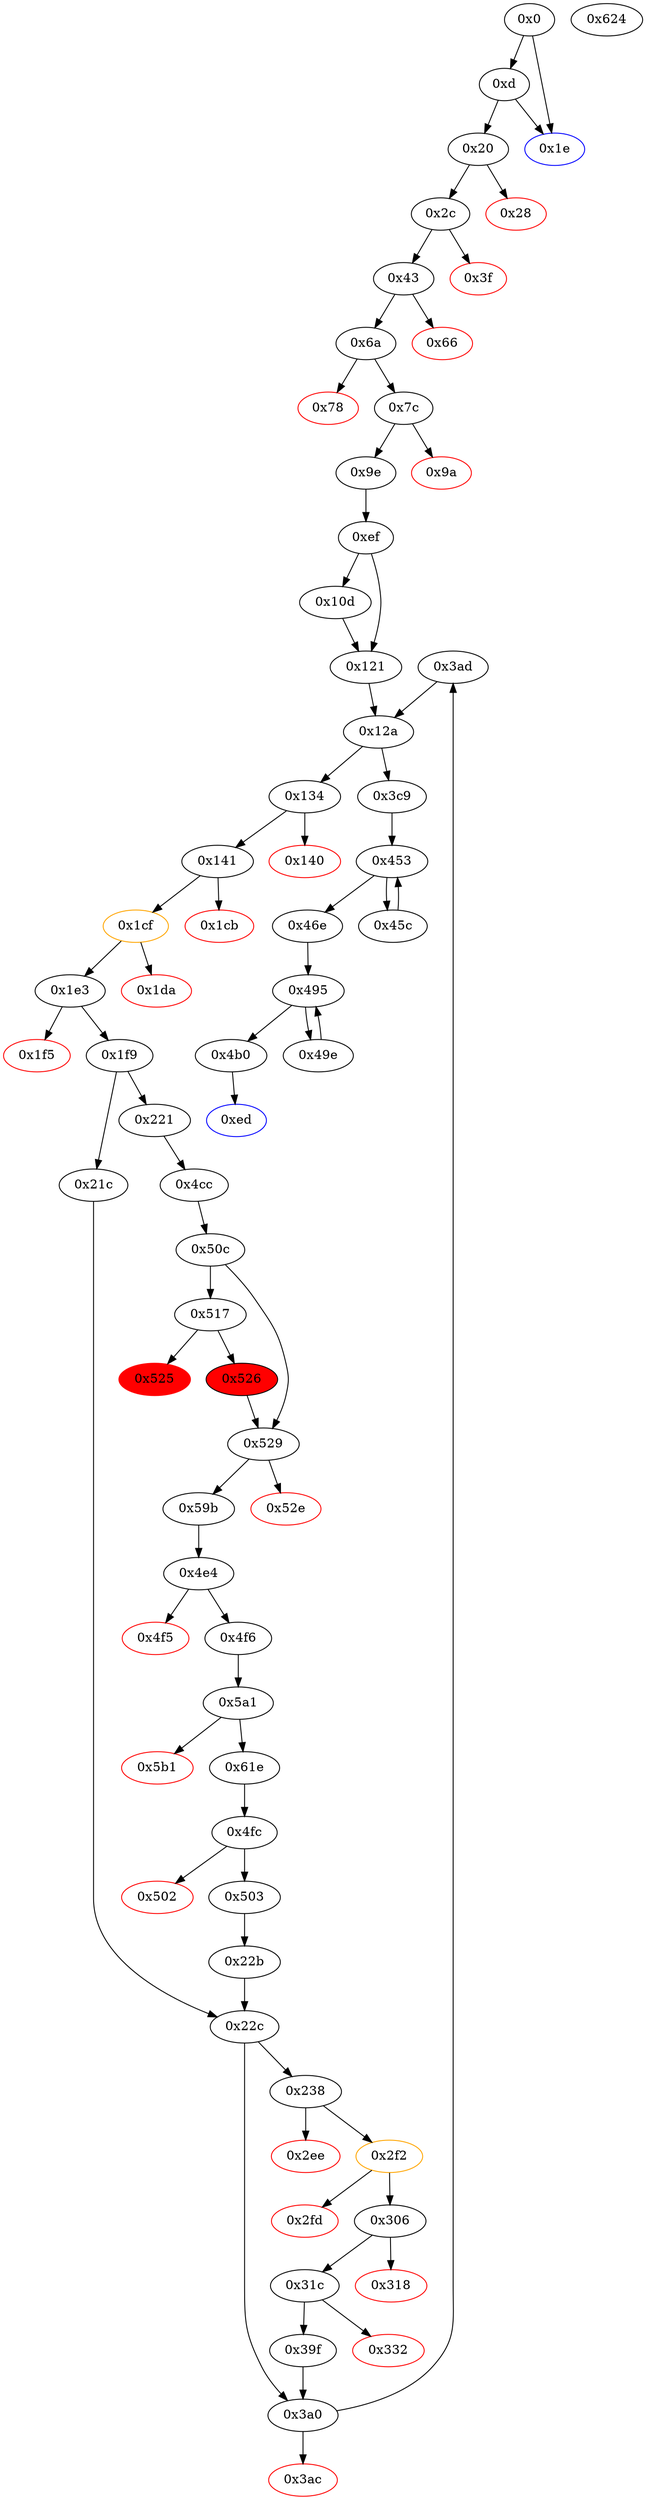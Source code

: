 strict digraph "" {
"0x3ad" [fillcolor=white, id="0x3ad", style=filled, tooltip="Block 0x3ad\n[0x3ad:0x3c8]\n---\nPredecessors: [0x3a0]\nSuccessors: [0x12a]\n---\n0x3ad JUMPDEST\n0x3ae PUSH1 0x20\n0x3b0 MUL\n0x3b1 PUSH1 0x20\n0x3b3 ADD\n0x3b4 ADD\n0x3b5 DUP2\n0x3b6 DUP2\n0x3b7 MSTORE\n0x3b8 POP\n0x3b9 POP\n0x3ba POP\n0x3bb POP\n0x3bc POP\n0x3bd DUP1\n0x3be DUP1\n0x3bf PUSH1 0x1\n0x3c1 ADD\n0x3c2 SWAP2\n0x3c3 POP\n0x3c4 POP\n0x3c5 PUSH2 0x12a\n0x3c8 JUMP\n---\n0x3ad: JUMPDEST \n0x3ae: V251 = 0x20\n0x3b0: V252 = MUL 0x20 S0\n0x3b1: V253 = 0x20\n0x3b3: V254 = ADD 0x20 V252\n0x3b4: V255 = ADD V254 V82\n0x3b7: M[V255] = S2\n0x3bf: V256 = 0x1\n0x3c1: V257 = ADD 0x1 S6\n0x3c5: V258 = 0x12a\n0x3c8: JUMP 0x12a\n---\nEntry stack: [V9, 0xed, V27, V63, V82, S6, V111, V111, S3, S2, V82, S0]\nStack pops: 7\nStack additions: [V257]\nExit stack: [V9, 0xed, V27, V63, V82, V257]\n\nDef sites:\nV9: {0xd.0x12}\n0xed: {0x2c.0x2e}\nV27: {0x43.0x49}\nV63: {0x9e.0xab}\nV82: {0xef.0xf6}\nS6: {0x121.0x125, 0x3ad.0x3c1}\nV111: {0x141.0x149}\nV111: {0x141.0x149}\nS3: {0x1f9.0x1ff, 0x503.0x504}\nS2: {0x1f9.0x1ff, 0x503.0x504}\nV82: {0xef.0xf6}\nS0: {0x121.0x125, 0x3ad.0x3c1}\n"];
"0x10d" [fillcolor=white, id="0x10d", style=filled, tooltip="Block 0x10d\n[0x10d:0x120]\n---\nPredecessors: [0xef]\nSuccessors: [0x121]\n---\n0x10d DUP2\n0x10e PUSH1 0x20\n0x110 ADD\n0x111 PUSH1 0x20\n0x113 DUP3\n0x114 MUL\n0x115 DUP1\n0x116 CODESIZE\n0x117 DUP4\n0x118 CODECOPY\n0x119 DUP1\n0x11a DUP3\n0x11b ADD\n0x11c SWAP2\n0x11d POP\n0x11e POP\n0x11f SWAP1\n0x120 POP\n---\n0x10e: V91 = 0x20\n0x110: V92 = ADD 0x20 V82\n0x111: V93 = 0x20\n0x114: V94 = MUL V80 0x20\n0x116: V95 = CODESIZE\n0x118: CODECOPY V92 V95 V94\n0x11b: V96 = ADD V92 V94\n---\nEntry stack: [V9, 0xed, V27, V63, 0x60, V82, V80]\nStack pops: 2\nStack additions: [S1, V96]\nExit stack: [V9, 0xed, V27, V63, 0x60, V82, V96]\n\nDef sites:\nV9: {0xd.0x12}\n0xed: {0x2c.0x2e}\nV27: {0x43.0x49}\nV63: {0x9e.0xab}\n0x60: {0xef.0xf0}\nV82: {0xef.0xf6}\nV80: {0xef.0xf3}\n"];
"0x4f5" [color=red, fillcolor=white, id="0x4f5", style=filled, tooltip="Block 0x4f5\n[0x4f5:0x4f5]\n---\nPredecessors: [0x4e4]\nSuccessors: []\n---\n0x4f5 INVALID\n---\n0x4f5: INVALID \n---\nEntry stack: [V9, 0xed, V27, V63, V82, S12, V111, V111, V159, 0x22b, V159, V27, 0x0, 0xde0b6b3a7640000, 0x4fc, S2, 0x2, 0xde0b6b3a7640000]\nStack pops: 0\nStack additions: []\nExit stack: [V9, 0xed, V27, V63, V82, S12, V111, V111, V159, 0x22b, V159, V27, 0x0, 0xde0b6b3a7640000, 0x4fc, S2, 0x2, 0xde0b6b3a7640000]\n\nDef sites:\nV9: {0xd.0x12}\n0xed: {0x2c.0x2e}\nV27: {0x43.0x49}\nV63: {0x9e.0xab}\nV82: {0xef.0xf6}\nS12: {0x121.0x125, 0x3ad.0x3c1}\nV111: {0x141.0x149}\nV111: {0x141.0x149}\nV159: {0x1f9.0x1ff}\n0x22b: {0x221.0x222}\nV159: {0x1f9.0x1ff}\nV27: {0x43.0x49}\n0x0: {0x4cc.0x4cd}\n0xde0b6b3a7640000: {0x4cc.0x4cf}\n0x4fc: {0x4cc.0x4d8}\nS2: {0x50c.0x50d, 0x517.0x51c}\n0x2: {0x4e4.0x4e5}\n0xde0b6b3a7640000: {0x4e4.0x4e7}\n"];
"0x43" [fillcolor=white, id="0x43", style=filled, tooltip="Block 0x43\n[0x43:0x65]\n---\nPredecessors: [0x2c]\nSuccessors: [0x66, 0x6a]\n---\n0x43 JUMPDEST\n0x44 DUP2\n0x45 ADD\n0x46 SWAP1\n0x47 DUP1\n0x48 DUP1\n0x49 CALLDATALOAD\n0x4a SWAP1\n0x4b PUSH1 0x20\n0x4d ADD\n0x4e SWAP1\n0x4f SWAP3\n0x50 SWAP2\n0x51 SWAP1\n0x52 DUP1\n0x53 CALLDATALOAD\n0x54 SWAP1\n0x55 PUSH1 0x20\n0x57 ADD\n0x58 SWAP1\n0x59 PUSH5 0x100000000\n0x5f DUP2\n0x60 GT\n0x61 ISZERO\n0x62 PUSH2 0x6a\n0x65 JUMPI\n---\n0x43: JUMPDEST \n0x45: V26 = ADD 0x4 V20\n0x49: V27 = CALLDATALOAD 0x4\n0x4b: V28 = 0x20\n0x4d: V29 = ADD 0x20 0x4\n0x53: V30 = CALLDATALOAD 0x24\n0x55: V31 = 0x20\n0x57: V32 = ADD 0x20 0x24\n0x59: V33 = 0x100000000\n0x60: V34 = GT V30 0x100000000\n0x61: V35 = ISZERO V34\n0x62: V36 = 0x6a\n0x65: JUMPI 0x6a V35\n---\nEntry stack: [V9, 0xed, 0x4, V20]\nStack pops: 2\nStack additions: [V27, V26, S1, 0x44, V30]\nExit stack: [V9, 0xed, V27, V26, 0x4, 0x44, V30]\n\nDef sites:\nV9: {0xd.0x12}\n0xed: {0x2c.0x2e}\n0x4: {0x2c.0x31}\nV20: {0x2c.0x35}\n"];
"0x78" [color=red, fillcolor=white, id="0x78", style=filled, tooltip="Block 0x78\n[0x78:0x7b]\n---\nPredecessors: [0x6a]\nSuccessors: []\n---\n0x78 PUSH1 0x0\n0x7a DUP1\n0x7b REVERT\n---\n0x78: V44 = 0x0\n0x7b: REVERT 0x0 0x0\n---\nEntry stack: [V9, 0xed, V27, V26, 0x4, 0x44, V38]\nStack pops: 0\nStack additions: []\nExit stack: [V9, 0xed, V27, V26, 0x4, 0x44, V38]\n\nDef sites:\nV9: {0xd.0x12}\n0xed: {0x2c.0x2e}\nV27: {0x43.0x49}\nV26: {0x43.0x45}\n0x4: {0x2c.0x31}\n0x44: {0x43.0x57}\nV38: {0x6a.0x6c}\n"];
"0x3ac" [color=red, fillcolor=white, id="0x3ac", style=filled, tooltip="Block 0x3ac\n[0x3ac:0x3ac]\n---\nPredecessors: [0x3a0]\nSuccessors: []\n---\n0x3ac INVALID\n---\n0x3ac: INVALID \n---\nEntry stack: [V9, 0xed, V27, V63, V82, S6, V111, V111, S3, S2, V82, S0]\nStack pops: 0\nStack additions: []\nExit stack: [V9, 0xed, V27, V63, V82, S6, V111, V111, S3, S2, V82, S0]\n\nDef sites:\nV9: {0xd.0x12}\n0xed: {0x2c.0x2e}\nV27: {0x43.0x49}\nV63: {0x9e.0xab}\nV82: {0xef.0xf6}\nS6: {0x121.0x125, 0x3ad.0x3c1}\nV111: {0x141.0x149}\nV111: {0x141.0x149}\nS3: {0x1f9.0x1ff, 0x503.0x504}\nS2: {0x1f9.0x1ff, 0x503.0x504}\nV82: {0xef.0xf6}\nS0: {0x121.0x125, 0x3ad.0x3c1}\n"];
"0x21c" [fillcolor=white, id="0x21c", style=filled, tooltip="Block 0x21c\n[0x21c:0x220]\n---\nPredecessors: [0x1f9]\nSuccessors: [0x22c]\n---\n0x21c DUP1\n0x21d PUSH2 0x22c\n0x220 JUMP\n---\n0x21d: V165 = 0x22c\n0x220: JUMP 0x22c\n---\nEntry stack: [V9, 0xed, V27, V63, V82, S3, V111, V111, V159]\nStack pops: 1\nStack additions: [S0, S0]\nExit stack: [V9, 0xed, V27, V63, V82, S3, V111, V111, V159, V159]\n\nDef sites:\nV9: {0xd.0x12}\n0xed: {0x2c.0x2e}\nV27: {0x43.0x49}\nV63: {0x9e.0xab}\nV82: {0xef.0xf6}\nS3: {0x121.0x125, 0x3ad.0x3c1}\nV111: {0x141.0x149}\nV111: {0x141.0x149}\nV159: {0x1f9.0x1ff}\n"];
"0x4b0" [fillcolor=white, id="0x4b0", style=filled, tooltip="Block 0x4b0\n[0x4b0:0x4cb]\n---\nPredecessors: [0x495]\nSuccessors: [0xed]\n---\n0x4b0 JUMPDEST\n0x4b1 POP\n0x4b2 POP\n0x4b3 POP\n0x4b4 POP\n0x4b5 SWAP1\n0x4b6 POP\n0x4b7 ADD\n0x4b8 SWAP7\n0x4b9 POP\n0x4ba POP\n0x4bb POP\n0x4bc POP\n0x4bd POP\n0x4be POP\n0x4bf POP\n0x4c0 PUSH1 0x40\n0x4c2 MLOAD\n0x4c3 DUP1\n0x4c4 SWAP2\n0x4c5 SUB\n0x4c6 SWAP1\n0x4c7 LOG1\n0x4c8 POP\n0x4c9 POP\n0x4ca POP\n0x4cb JUMP\n---\n0x4b0: JUMPDEST \n0x4b7: V314 = ADD V303 V298\n0x4c0: V315 = 0x40\n0x4c2: V316 = M[0x40]\n0x4c5: V317 = SUB V314 V316\n0x4c7: LOG V316 V317 0x1d2290ea8a9e0a0940bf4536902ce45ca0002dbc9bdfc928fb2544311444017f\n0x4cb: JUMP 0xed\n---\nEntry stack: [V9, 0xed, V27, V63, V82, 0x1d2290ea8a9e0a0940bf4536902ce45ca0002dbc9bdfc928fb2544311444017f, V260, V27, V63, V82, V262, V270, V272, V298, V301, V303, V303, V298, V301, S0]\nStack pops: 19\nStack additions: []\nExit stack: [V9]\n\nDef sites:\nV9: {0xd.0x12}\n0xed: {0x2c.0x2e}\nV27: {0x43.0x49}\nV63: {0x9e.0xab}\nV82: {0xef.0xf6}\n0x1d2290ea8a9e0a0940bf4536902ce45ca0002dbc9bdfc928fb2544311444017f: {0x3c9.0x3cb}\nV260: {0x3c9.0x3ec}\nV27: {0x43.0x49}\nV63: {0x9e.0xab}\nV82: {0xef.0xf6}\nV262: {0x3c9.0x3f2}\nV270: {0x3c9.0x42b}\nV272: {0x3c9.0x42f}\nV298: {0x46e.0x483}\nV301: {0x46e.0x48b}\nV303: {0x46e.0x48f}\nV303: {0x46e.0x48f}\nV298: {0x46e.0x483}\nV301: {0x46e.0x48b}\nS0: {0x49e.0x4a9, 0x46e.0x493}\n"];
"0x7c" [fillcolor=white, id="0x7c", style=filled, tooltip="Block 0x7c\n[0x7c:0x99]\n---\nPredecessors: [0x6a]\nSuccessors: [0x9a, 0x9e]\n---\n0x7c JUMPDEST\n0x7d DUP1\n0x7e CALLDATALOAD\n0x7f SWAP1\n0x80 PUSH1 0x20\n0x82 ADD\n0x83 SWAP2\n0x84 DUP5\n0x85 PUSH1 0x20\n0x87 DUP4\n0x88 MUL\n0x89 DUP5\n0x8a ADD\n0x8b GT\n0x8c PUSH5 0x100000000\n0x92 DUP4\n0x93 GT\n0x94 OR\n0x95 ISZERO\n0x96 PUSH2 0x9e\n0x99 JUMPI\n---\n0x7c: JUMPDEST \n0x7e: V45 = CALLDATALOAD V38\n0x80: V46 = 0x20\n0x82: V47 = ADD 0x20 V38\n0x85: V48 = 0x20\n0x88: V49 = MUL V45 0x20\n0x8a: V50 = ADD V47 V49\n0x8b: V51 = GT V50 V26\n0x8c: V52 = 0x100000000\n0x93: V53 = GT V45 0x100000000\n0x94: V54 = OR V53 V51\n0x95: V55 = ISZERO V54\n0x96: V56 = 0x9e\n0x99: JUMPI 0x9e V55\n---\nEntry stack: [V9, 0xed, V27, V26, 0x4, 0x44, V38]\nStack pops: 4\nStack additions: [S3, S2, V47, V45, S1]\nExit stack: [V9, 0xed, V27, V26, 0x4, V47, V45, 0x44]\n\nDef sites:\nV9: {0xd.0x12}\n0xed: {0x2c.0x2e}\nV27: {0x43.0x49}\nV26: {0x43.0x45}\n0x4: {0x2c.0x31}\n0x44: {0x43.0x57}\nV38: {0x6a.0x6c}\n"];
"0x134" [fillcolor=white, id="0x134", style=filled, tooltip="Block 0x134\n[0x134:0x13f]\n---\nPredecessors: [0x12a]\nSuccessors: [0x140, 0x141]\n---\n0x134 PUSH1 0x0\n0x136 DUP4\n0x137 DUP3\n0x138 DUP2\n0x139 MLOAD\n0x13a DUP2\n0x13b LT\n0x13c PUSH2 0x141\n0x13f JUMPI\n---\n0x134: V102 = 0x0\n0x139: V103 = M[V63]\n0x13b: V104 = LT S0 V103\n0x13c: V105 = 0x141\n0x13f: JUMPI 0x141 V104\n---\nEntry stack: [V9, 0xed, V27, V63, V82, S0]\nStack pops: 3\nStack additions: [S2, S1, S0, 0x0, S2, S0]\nExit stack: [V9, 0xed, V27, V63, V82, S0, 0x0, V63, S0]\n\nDef sites:\nV9: {0xd.0x12}\n0xed: {0x2c.0x2e}\nV27: {0x43.0x49}\nV63: {0x9e.0xab}\nV82: {0xef.0xf6}\nS0: {0x121.0x125, 0x3ad.0x3c1}\n"];
"0x1e3" [fillcolor=white, id="0x1e3", style=filled, tooltip="Block 0x1e3\n[0x1e3:0x1f4]\n---\nPredecessors: [0x1cf]\nSuccessors: [0x1f5, 0x1f9]\n---\n0x1e3 JUMPDEST\n0x1e4 POP\n0x1e5 POP\n0x1e6 POP\n0x1e7 POP\n0x1e8 PUSH1 0x40\n0x1ea MLOAD\n0x1eb RETURNDATASIZE\n0x1ec PUSH1 0x20\n0x1ee DUP2\n0x1ef LT\n0x1f0 ISZERO\n0x1f1 PUSH2 0x1f9\n0x1f4 JUMPI\n---\n0x1e3: JUMPDEST \n0x1e8: V150 = 0x40\n0x1ea: V151 = M[0x40]\n0x1eb: V152 = RETURNDATASIZE\n0x1ec: V153 = 0x20\n0x1ef: V154 = LT V152 0x20\n0x1f0: V155 = ISZERO V154\n0x1f1: V156 = 0x1f9\n0x1f4: JUMPI 0x1f9 V155\n---\nEntry stack: [V9, 0xed, V27, V63, V82, S7, V111, V111, 0x0, V115, 0x70a08231, V131, V143]\nStack pops: 4\nStack additions: [V151, V152]\nExit stack: [V9, 0xed, V27, V63, V82, S7, V111, V111, 0x0, V151, V152]\n\nDef sites:\nV9: {0xd.0x12}\n0xed: {0x2c.0x2e}\nV27: {0x43.0x49}\nV63: {0x9e.0xab}\nV82: {0xef.0xf6}\nS7: {0x121.0x125, 0x3ad.0x3c1}\nV111: {0x141.0x149}\nV111: {0x141.0x149}\n0x0: {0x141.0x151}\nV115: {0x141.0x169}\n0x70a08231: {0x141.0x16a}\nV131: {0x141.0x1b4}\nV143: {0x1cf.0x1d3}\n"];
"0x517" [fillcolor=white, id="0x517", style=filled, tooltip="Block 0x517\n[0x517:0x524]\n---\nPredecessors: [0x50c]\nSuccessors: [0x525, 0x526]\n---\n0x517 POP\n0x518 DUP3\n0x519 DUP3\n0x51a DUP4\n0x51b DUP6\n0x51c MUL\n0x51d SWAP3\n0x51e POP\n0x51f DUP3\n0x520 DUP2\n0x521 PUSH2 0x526\n0x524 JUMPI\n---\n0x51c: V333 = MUL V159 V27\n0x521: V334 = 0x526\n0x524: JUMPI 0x526 V27\n---\nEntry stack: [V9, 0xed, V27, V63, V82, S14, V111, V111, V159, 0x22b, V159, V27, 0x0, 0xde0b6b3a7640000, 0x4fc, 0x4e4, V159, V27, 0x0, V331]\nStack pops: 4\nStack additions: [S3, S2, V333, S3, S2, V333]\nExit stack: [V9, 0xed, V27, V63, V82, S14, V111, V111, V159, 0x22b, V159, V27, 0x0, 0xde0b6b3a7640000, 0x4fc, 0x4e4, V159, V27, V333, V159, V27, V333]\n\nDef sites:\nV9: {0xd.0x12}\n0xed: {0x2c.0x2e}\nV27: {0x43.0x49}\nV63: {0x9e.0xab}\nV82: {0xef.0xf6}\nS14: {0x121.0x125, 0x3ad.0x3c1}\nV111: {0x141.0x149}\nV111: {0x141.0x149}\nV159: {0x1f9.0x1ff}\n0x22b: {0x221.0x222}\nV159: {0x1f9.0x1ff}\nV27: {0x43.0x49}\n0x0: {0x4cc.0x4cd}\n0xde0b6b3a7640000: {0x4cc.0x4cf}\n0x4fc: {0x4cc.0x4d8}\n0x4e4: {0x4cc.0x4db}\nV159: {0x1f9.0x1ff}\nV27: {0x43.0x49}\n0x0: {0x50c.0x50d}\nV331: {0x50c.0x511}\n"];
"0x502" [color=red, fillcolor=white, id="0x502", style=filled, tooltip="Block 0x502\n[0x502:0x502]\n---\nPredecessors: [0x4fc]\nSuccessors: []\n---\n0x502 INVALID\n---\n0x502: INVALID \n---\nEntry stack: [V9, 0xed, V27, V63, V82, S9, V111, V111, V159, 0x22b, V159, V27, 0x0, 0xde0b6b3a7640000, V356]\nStack pops: 0\nStack additions: []\nExit stack: [V9, 0xed, V27, V63, V82, S9, V111, V111, V159, 0x22b, V159, V27, 0x0, 0xde0b6b3a7640000, V356]\n\nDef sites:\nV9: {0xd.0x12}\n0xed: {0x2c.0x2e}\nV27: {0x43.0x49}\nV63: {0x9e.0xab}\nV82: {0xef.0xf6}\nS9: {0x121.0x125, 0x3ad.0x3c1}\nV111: {0x141.0x149}\nV111: {0x141.0x149}\nV159: {0x1f9.0x1ff}\n0x22b: {0x221.0x222}\nV159: {0x1f9.0x1ff}\nV27: {0x43.0x49}\n0x0: {0x4cc.0x4cd}\n0xde0b6b3a7640000: {0x4cc.0x4cf}\nV356: {0x5a1.0x5a7}\n"];
"0xd" [fillcolor=white, id="0xd", style=filled, tooltip="Block 0xd\n[0xd:0x1d]\n---\nPredecessors: [0x0]\nSuccessors: [0x1e, 0x20]\n---\n0xd PUSH1 0x0\n0xf CALLDATALOAD\n0x10 PUSH1 0xe0\n0x12 SHR\n0x13 DUP1\n0x14 PUSH4 0x6dc95e49\n0x19 EQ\n0x1a PUSH2 0x20\n0x1d JUMPI\n---\n0xd: V6 = 0x0\n0xf: V7 = CALLDATALOAD 0x0\n0x10: V8 = 0xe0\n0x12: V9 = SHR 0xe0 V7\n0x14: V10 = 0x6dc95e49\n0x19: V11 = EQ 0x6dc95e49 V9\n0x1a: V12 = 0x20\n0x1d: JUMPI 0x20 V11\n---\nEntry stack: []\nStack pops: 0\nStack additions: [V9]\nExit stack: [V9]\n\nDef sites:\n"];
"0xef" [fillcolor=white, id="0xef", style=filled, tooltip="Block 0xef\n[0xef:0x10c]\n---\nPredecessors: [0x9e]\nSuccessors: [0x10d, 0x121]\n---\n0xef JUMPDEST\n0xf0 PUSH1 0x60\n0xf2 DUP2\n0xf3 MLOAD\n0xf4 PUSH1 0x40\n0xf6 MLOAD\n0xf7 SWAP1\n0xf8 DUP1\n0xf9 DUP3\n0xfa MSTORE\n0xfb DUP1\n0xfc PUSH1 0x20\n0xfe MUL\n0xff PUSH1 0x20\n0x101 ADD\n0x102 DUP3\n0x103 ADD\n0x104 PUSH1 0x40\n0x106 MSTORE\n0x107 DUP1\n0x108 ISZERO\n0x109 PUSH2 0x121\n0x10c JUMPI\n---\n0xef: JUMPDEST \n0xf0: V79 = 0x60\n0xf3: V80 = M[V63]\n0xf4: V81 = 0x40\n0xf6: V82 = M[0x40]\n0xfa: M[V82] = V80\n0xfc: V83 = 0x20\n0xfe: V84 = MUL 0x20 V80\n0xff: V85 = 0x20\n0x101: V86 = ADD 0x20 V84\n0x103: V87 = ADD V82 V86\n0x104: V88 = 0x40\n0x106: M[0x40] = V87\n0x108: V89 = ISZERO V80\n0x109: V90 = 0x121\n0x10c: JUMPI 0x121 V89\n---\nEntry stack: [V9, 0xed, V27, V63]\nStack pops: 1\nStack additions: [S0, 0x60, V82, V80]\nExit stack: [V9, 0xed, V27, V63, 0x60, V82, V80]\n\nDef sites:\nV9: {0xd.0x12}\n0xed: {0x2c.0x2e}\nV27: {0x43.0x49}\nV63: {0x9e.0xab}\n"];
"0x221" [fillcolor=white, id="0x221", style=filled, tooltip="Block 0x221\n[0x221:0x22a]\n---\nPredecessors: [0x1f9]\nSuccessors: [0x4cc]\n---\n0x221 JUMPDEST\n0x222 PUSH2 0x22b\n0x225 DUP2\n0x226 DUP9\n0x227 PUSH2 0x4cc\n0x22a JUMP\n---\n0x221: JUMPDEST \n0x222: V166 = 0x22b\n0x227: V167 = 0x4cc\n0x22a: JUMP 0x4cc\n---\nEntry stack: [V9, 0xed, V27, V63, V82, S3, V111, V111, V159]\nStack pops: 7\nStack additions: [S6, S5, S4, S3, S2, S1, S0, 0x22b, S0, S6]\nExit stack: [V9, 0xed, V27, V63, V82, S3, V111, V111, V159, 0x22b, V159, V27]\n\nDef sites:\nV9: {0xd.0x12}\n0xed: {0x2c.0x2e}\nV27: {0x43.0x49}\nV63: {0x9e.0xab}\nV82: {0xef.0xf6}\nS3: {0x121.0x125, 0x3ad.0x3c1}\nV111: {0x141.0x149}\nV111: {0x141.0x149}\nV159: {0x1f9.0x1ff}\n"];
"0x2fd" [color=red, fillcolor=white, id="0x2fd", style=filled, tooltip="Block 0x2fd\n[0x2fd:0x305]\n---\nPredecessors: [0x2f2]\nSuccessors: []\n---\n0x2fd RETURNDATASIZE\n0x2fe PUSH1 0x0\n0x300 DUP1\n0x301 RETURNDATACOPY\n0x302 RETURNDATASIZE\n0x303 PUSH1 0x0\n0x305 REVERT\n---\n0x2fd: V214 = RETURNDATASIZE\n0x2fe: V215 = 0x0\n0x301: RETURNDATACOPY 0x0 0x0 V214\n0x302: V216 = RETURNDATASIZE\n0x303: V217 = 0x0\n0x305: REVERT 0x0 V216\n---\nEntry stack: [V9, 0xed, V27, V63, V82, S7, V111, V111, S4, V173, 0x23b872dd, V198, V211]\nStack pops: 0\nStack additions: []\nExit stack: [V9, 0xed, V27, V63, V82, S7, V111, V111, S4, V173, 0x23b872dd, V198, V211]\n\nDef sites:\nV9: {0xd.0x12}\n0xed: {0x2c.0x2e}\nV27: {0x43.0x49}\nV63: {0x9e.0xab}\nV82: {0xef.0xf6}\nS7: {0x121.0x125, 0x3ad.0x3c1}\nV111: {0x141.0x149}\nV111: {0x141.0x149}\nS4: {0x1f9.0x1ff, 0x503.0x504}\nV173: {0x238.0x24e}\n0x23b872dd: {0x238.0x24f}\nV198: {0x238.0x2d3}\nV211: {0x2f2.0x2f6}\n"];
"0x2c" [fillcolor=white, id="0x2c", style=filled, tooltip="Block 0x2c\n[0x2c:0x3e]\n---\nPredecessors: [0x20]\nSuccessors: [0x3f, 0x43]\n---\n0x2c JUMPDEST\n0x2d POP\n0x2e PUSH2 0xed\n0x31 PUSH1 0x4\n0x33 DUP1\n0x34 CALLDATASIZE\n0x35 SUB\n0x36 PUSH1 0x40\n0x38 DUP2\n0x39 LT\n0x3a ISZERO\n0x3b PUSH2 0x43\n0x3e JUMPI\n---\n0x2c: JUMPDEST \n0x2e: V17 = 0xed\n0x31: V18 = 0x4\n0x34: V19 = CALLDATASIZE\n0x35: V20 = SUB V19 0x4\n0x36: V21 = 0x40\n0x39: V22 = LT V20 0x40\n0x3a: V23 = ISZERO V22\n0x3b: V24 = 0x43\n0x3e: JUMPI 0x43 V23\n---\nEntry stack: [V9, V13]\nStack pops: 1\nStack additions: [0xed, 0x4, V20]\nExit stack: [V9, 0xed, 0x4, V20]\n\nDef sites:\nV9: {0xd.0x12}\nV13: {0x20.0x21}\n"];
"0x141" [fillcolor=white, id="0x141", style=filled, tooltip="Block 0x141\n[0x141:0x1ca]\n---\nPredecessors: [0x134]\nSuccessors: [0x1cb, 0x1cf]\n---\n0x141 JUMPDEST\n0x142 PUSH1 0x20\n0x144 MUL\n0x145 PUSH1 0x20\n0x147 ADD\n0x148 ADD\n0x149 MLOAD\n0x14a SWAP1\n0x14b POP\n0x14c PUSH1 0x0\n0x14e DUP2\n0x14f SWAP1\n0x150 POP\n0x151 PUSH1 0x0\n0x153 DUP2\n0x154 PUSH20 0xffffffffffffffffffffffffffffffffffffffff\n0x169 AND\n0x16a PUSH4 0x70a08231\n0x16f CALLER\n0x170 PUSH1 0x40\n0x172 MLOAD\n0x173 DUP3\n0x174 PUSH4 0xffffffff\n0x179 AND\n0x17a PUSH1 0xe0\n0x17c SHL\n0x17d DUP2\n0x17e MSTORE\n0x17f PUSH1 0x4\n0x181 ADD\n0x182 DUP1\n0x183 DUP3\n0x184 PUSH20 0xffffffffffffffffffffffffffffffffffffffff\n0x199 AND\n0x19a PUSH20 0xffffffffffffffffffffffffffffffffffffffff\n0x1af AND\n0x1b0 DUP2\n0x1b1 MSTORE\n0x1b2 PUSH1 0x20\n0x1b4 ADD\n0x1b5 SWAP2\n0x1b6 POP\n0x1b7 POP\n0x1b8 PUSH1 0x20\n0x1ba PUSH1 0x40\n0x1bc MLOAD\n0x1bd DUP1\n0x1be DUP4\n0x1bf SUB\n0x1c0 DUP2\n0x1c1 DUP7\n0x1c2 DUP1\n0x1c3 EXTCODESIZE\n0x1c4 ISZERO\n0x1c5 DUP1\n0x1c6 ISZERO\n0x1c7 PUSH2 0x1cf\n0x1ca JUMPI\n---\n0x141: JUMPDEST \n0x142: V106 = 0x20\n0x144: V107 = MUL 0x20 S0\n0x145: V108 = 0x20\n0x147: V109 = ADD 0x20 V107\n0x148: V110 = ADD V109 V63\n0x149: V111 = M[V110]\n0x14c: V112 = 0x0\n0x151: V113 = 0x0\n0x154: V114 = 0xffffffffffffffffffffffffffffffffffffffff\n0x169: V115 = AND 0xffffffffffffffffffffffffffffffffffffffff V111\n0x16a: V116 = 0x70a08231\n0x16f: V117 = CALLER\n0x170: V118 = 0x40\n0x172: V119 = M[0x40]\n0x174: V120 = 0xffffffff\n0x179: V121 = AND 0xffffffff 0x70a08231\n0x17a: V122 = 0xe0\n0x17c: V123 = SHL 0xe0 0x70a08231\n0x17e: M[V119] = 0x70a0823100000000000000000000000000000000000000000000000000000000\n0x17f: V124 = 0x4\n0x181: V125 = ADD 0x4 V119\n0x184: V126 = 0xffffffffffffffffffffffffffffffffffffffff\n0x199: V127 = AND 0xffffffffffffffffffffffffffffffffffffffff V117\n0x19a: V128 = 0xffffffffffffffffffffffffffffffffffffffff\n0x1af: V129 = AND 0xffffffffffffffffffffffffffffffffffffffff V127\n0x1b1: M[V125] = V129\n0x1b2: V130 = 0x20\n0x1b4: V131 = ADD 0x20 V125\n0x1b8: V132 = 0x20\n0x1ba: V133 = 0x40\n0x1bc: V134 = M[0x40]\n0x1bf: V135 = SUB V131 V134\n0x1c3: V136 = EXTCODESIZE V115\n0x1c4: V137 = ISZERO V136\n0x1c6: V138 = ISZERO V137\n0x1c7: V139 = 0x1cf\n0x1ca: JUMPI 0x1cf V138\n---\nEntry stack: [V9, 0xed, V27, V63, V82, S3, 0x0, V63, S0]\nStack pops: 3\nStack additions: [V111, V111, 0x0, V115, 0x70a08231, V131, 0x20, V134, V135, V134, V115, V137]\nExit stack: [V9, 0xed, V27, V63, V82, S3, V111, V111, 0x0, V115, 0x70a08231, V131, 0x20, V134, V135, V134, V115, V137]\n\nDef sites:\nV9: {0xd.0x12}\n0xed: {0x2c.0x2e}\nV27: {0x43.0x49}\nV63: {0x9e.0xab}\nV82: {0xef.0xf6}\nS3: {0x121.0x125, 0x3ad.0x3c1}\n0x0: {0x134.0x134}\nV63: {0x9e.0xab}\nS0: {0x121.0x125, 0x3ad.0x3c1}\n"];
"0x22b" [fillcolor=white, id="0x22b", style=filled, tooltip="Block 0x22b\n[0x22b:0x22b]\n---\nPredecessors: [0x503]\nSuccessors: [0x22c]\n---\n0x22b JUMPDEST\n---\n0x22b: JUMPDEST \n---\nEntry stack: [V9, 0xed, V27, V63, V82, S4, V111, V111, V159, V329]\nStack pops: 0\nStack additions: []\nExit stack: [V9, 0xed, V27, V63, V82, S4, V111, V111, V159, V329]\n\nDef sites:\nV9: {0xd.0x12}\n0xed: {0x2c.0x2e}\nV27: {0x43.0x49}\nV63: {0x9e.0xab}\nV82: {0xef.0xf6}\nS4: {0x121.0x125, 0x3ad.0x3c1}\nV111: {0x141.0x149}\nV111: {0x141.0x149}\nV159: {0x1f9.0x1ff}\nV329: {0x503.0x504}\n"];
"0x3c9" [fillcolor=white, id="0x3c9", style=filled, tooltip="Block 0x3c9\n[0x3c9:0x452]\n---\nPredecessors: [0x12a]\nSuccessors: [0x453]\n---\n0x3c9 JUMPDEST\n0x3ca POP\n0x3cb PUSH32 0x1d2290ea8a9e0a0940bf4536902ce45ca0002dbc9bdfc928fb2544311444017f\n0x3ec CALLER\n0x3ed DUP5\n0x3ee DUP5\n0x3ef DUP5\n0x3f0 PUSH1 0x40\n0x3f2 MLOAD\n0x3f3 DUP1\n0x3f4 DUP6\n0x3f5 PUSH20 0xffffffffffffffffffffffffffffffffffffffff\n0x40a AND\n0x40b PUSH20 0xffffffffffffffffffffffffffffffffffffffff\n0x420 AND\n0x421 DUP2\n0x422 MSTORE\n0x423 PUSH1 0x20\n0x425 ADD\n0x426 DUP5\n0x427 DUP2\n0x428 MSTORE\n0x429 PUSH1 0x20\n0x42b ADD\n0x42c DUP1\n0x42d PUSH1 0x20\n0x42f ADD\n0x430 DUP1\n0x431 PUSH1 0x20\n0x433 ADD\n0x434 DUP4\n0x435 DUP2\n0x436 SUB\n0x437 DUP4\n0x438 MSTORE\n0x439 DUP6\n0x43a DUP2\n0x43b DUP2\n0x43c MLOAD\n0x43d DUP2\n0x43e MSTORE\n0x43f PUSH1 0x20\n0x441 ADD\n0x442 SWAP2\n0x443 POP\n0x444 DUP1\n0x445 MLOAD\n0x446 SWAP1\n0x447 PUSH1 0x20\n0x449 ADD\n0x44a SWAP1\n0x44b PUSH1 0x20\n0x44d MUL\n0x44e DUP1\n0x44f DUP4\n0x450 DUP4\n0x451 PUSH1 0x0\n---\n0x3c9: JUMPDEST \n0x3cb: V259 = 0x1d2290ea8a9e0a0940bf4536902ce45ca0002dbc9bdfc928fb2544311444017f\n0x3ec: V260 = CALLER\n0x3f0: V261 = 0x40\n0x3f2: V262 = M[0x40]\n0x3f5: V263 = 0xffffffffffffffffffffffffffffffffffffffff\n0x40a: V264 = AND 0xffffffffffffffffffffffffffffffffffffffff V260\n0x40b: V265 = 0xffffffffffffffffffffffffffffffffffffffff\n0x420: V266 = AND 0xffffffffffffffffffffffffffffffffffffffff V264\n0x422: M[V262] = V266\n0x423: V267 = 0x20\n0x425: V268 = ADD 0x20 V262\n0x428: M[V268] = V27\n0x429: V269 = 0x20\n0x42b: V270 = ADD 0x20 V268\n0x42d: V271 = 0x20\n0x42f: V272 = ADD 0x20 V270\n0x431: V273 = 0x20\n0x433: V274 = ADD 0x20 V272\n0x436: V275 = SUB V274 V262\n0x438: M[V270] = V275\n0x43c: V276 = M[V63]\n0x43e: M[V274] = V276\n0x43f: V277 = 0x20\n0x441: V278 = ADD 0x20 V274\n0x445: V279 = M[V63]\n0x447: V280 = 0x20\n0x449: V281 = ADD 0x20 V63\n0x44b: V282 = 0x20\n0x44d: V283 = MUL 0x20 V279\n0x451: V284 = 0x0\n---\nEntry stack: [V9, 0xed, V27, V63, V82, S0]\nStack pops: 4\nStack additions: [S3, S2, S1, 0x1d2290ea8a9e0a0940bf4536902ce45ca0002dbc9bdfc928fb2544311444017f, V260, S3, S2, S1, V262, V270, V272, V278, V281, V283, V283, V278, V281, 0x0]\nExit stack: [V9, 0xed, V27, V63, V82, 0x1d2290ea8a9e0a0940bf4536902ce45ca0002dbc9bdfc928fb2544311444017f, V260, V27, V63, V82, V262, V270, V272, V278, V281, V283, V283, V278, V281, 0x0]\n\nDef sites:\nV9: {0xd.0x12}\n0xed: {0x2c.0x2e}\nV27: {0x43.0x49}\nV63: {0x9e.0xab}\nV82: {0xef.0xf6}\nS0: {0x121.0x125, 0x3ad.0x3c1}\n"];
"0x5b1" [color=red, fillcolor=white, id="0x5b1", style=filled, tooltip="Block 0x5b1\n[0x5b1:0x61d]\n---\nPredecessors: [0x5a1]\nSuccessors: []\n---\n0x5b1 PUSH1 0x40\n0x5b3 MLOAD\n0x5b4 PUSH32 0x8c379a000000000000000000000000000000000000000000000000000000000\n0x5d5 DUP2\n0x5d6 MSTORE\n0x5d7 PUSH1 0x4\n0x5d9 ADD\n0x5da DUP1\n0x5db DUP1\n0x5dc PUSH1 0x20\n0x5de ADD\n0x5df DUP3\n0x5e0 DUP2\n0x5e1 SUB\n0x5e2 DUP3\n0x5e3 MSTORE\n0x5e4 PUSH1 0xd\n0x5e6 DUP2\n0x5e7 MSTORE\n0x5e8 PUSH1 0x20\n0x5ea ADD\n0x5eb DUP1\n0x5ec PUSH32 0x6d6174682d6e6f742d7361666500000000000000000000000000000000000000\n0x60d DUP2\n0x60e MSTORE\n0x60f POP\n0x610 PUSH1 0x20\n0x612 ADD\n0x613 SWAP2\n0x614 POP\n0x615 POP\n0x616 PUSH1 0x40\n0x618 MLOAD\n0x619 DUP1\n0x61a SWAP2\n0x61b SUB\n0x61c SWAP1\n0x61d REVERT\n---\n0x5b1: V360 = 0x40\n0x5b3: V361 = M[0x40]\n0x5b4: V362 = 0x8c379a000000000000000000000000000000000000000000000000000000000\n0x5d6: M[V361] = 0x8c379a000000000000000000000000000000000000000000000000000000000\n0x5d7: V363 = 0x4\n0x5d9: V364 = ADD 0x4 V361\n0x5dc: V365 = 0x20\n0x5de: V366 = ADD 0x20 V364\n0x5e1: V367 = SUB V366 V364\n0x5e3: M[V364] = V367\n0x5e4: V368 = 0xd\n0x5e7: M[V366] = 0xd\n0x5e8: V369 = 0x20\n0x5ea: V370 = ADD 0x20 V366\n0x5ec: V371 = 0x6d6174682d6e6f742d7361666500000000000000000000000000000000000000\n0x60e: M[V370] = 0x6d6174682d6e6f742d7361666500000000000000000000000000000000000000\n0x610: V372 = 0x20\n0x612: V373 = ADD 0x20 V370\n0x616: V374 = 0x40\n0x618: V375 = M[0x40]\n0x61b: V376 = SUB V373 V375\n0x61d: REVERT V375 V376\n---\nEntry stack: [V9, 0xed, V27, V63, V82, S12, V111, V111, V159, 0x22b, V159, V27, 0x0, 0xde0b6b3a7640000, 0x4fc, S2, 0x6f05b59d3b20000, V356]\nStack pops: 0\nStack additions: []\nExit stack: [V9, 0xed, V27, V63, V82, S12, V111, V111, V159, 0x22b, V159, V27, 0x0, 0xde0b6b3a7640000, 0x4fc, S2, 0x6f05b59d3b20000, V356]\n\nDef sites:\nV9: {0xd.0x12}\n0xed: {0x2c.0x2e}\nV27: {0x43.0x49}\nV63: {0x9e.0xab}\nV82: {0xef.0xf6}\nS12: {0x121.0x125, 0x3ad.0x3c1}\nV111: {0x141.0x149}\nV111: {0x141.0x149}\nV159: {0x1f9.0x1ff}\n0x22b: {0x221.0x222}\nV159: {0x1f9.0x1ff}\nV27: {0x43.0x49}\n0x0: {0x4cc.0x4cd}\n0xde0b6b3a7640000: {0x4cc.0x4cf}\n0x4fc: {0x4cc.0x4d8}\nS2: {0x50c.0x50d, 0x517.0x51c}\n0x6f05b59d3b20000: {0x4f6.0x4f7}\nV356: {0x5a1.0x5a7}\n"];
"0x20" [fillcolor=white, id="0x20", style=filled, tooltip="Block 0x20\n[0x20:0x27]\n---\nPredecessors: [0xd]\nSuccessors: [0x28, 0x2c]\n---\n0x20 JUMPDEST\n0x21 CALLVALUE\n0x22 DUP1\n0x23 ISZERO\n0x24 PUSH2 0x2c\n0x27 JUMPI\n---\n0x20: JUMPDEST \n0x21: V13 = CALLVALUE\n0x23: V14 = ISZERO V13\n0x24: V15 = 0x2c\n0x27: JUMPI 0x2c V14\n---\nEntry stack: [V9]\nStack pops: 0\nStack additions: [V13]\nExit stack: [V9, V13]\n\nDef sites:\nV9: {0xd.0x12}\n"];
"0x4fc" [fillcolor=white, id="0x4fc", style=filled, tooltip="Block 0x4fc\n[0x4fc:0x501]\n---\nPredecessors: [0x61e]\nSuccessors: [0x502, 0x503]\n---\n0x4fc JUMPDEST\n0x4fd DUP2\n0x4fe PUSH2 0x503\n0x501 JUMPI\n---\n0x4fc: JUMPDEST \n0x4fe: V328 = 0x503\n0x501: JUMPI 0x503 0xde0b6b3a7640000\n---\nEntry stack: [V9, 0xed, V27, V63, V82, S9, V111, V111, V159, 0x22b, V159, V27, 0x0, 0xde0b6b3a7640000, V356]\nStack pops: 2\nStack additions: [S1, S0]\nExit stack: [V9, 0xed, V27, V63, V82, S9, V111, V111, V159, 0x22b, V159, V27, 0x0, 0xde0b6b3a7640000, V356]\n\nDef sites:\nV9: {0xd.0x12}\n0xed: {0x2c.0x2e}\nV27: {0x43.0x49}\nV63: {0x9e.0xab}\nV82: {0xef.0xf6}\nS9: {0x121.0x125, 0x3ad.0x3c1}\nV111: {0x141.0x149}\nV111: {0x141.0x149}\nV159: {0x1f9.0x1ff}\n0x22b: {0x221.0x222}\nV159: {0x1f9.0x1ff}\nV27: {0x43.0x49}\n0x0: {0x4cc.0x4cd}\n0xde0b6b3a7640000: {0x4cc.0x4cf}\nV356: {0x5a1.0x5a7}\n"];
"0x22c" [fillcolor=white, id="0x22c", style=filled, tooltip="Block 0x22c\n[0x22c:0x237]\n---\nPredecessors: [0x21c, 0x22b]\nSuccessors: [0x238, 0x3a0]\n---\n0x22c JUMPDEST\n0x22d SWAP1\n0x22e POP\n0x22f PUSH1 0x0\n0x231 DUP2\n0x232 GT\n0x233 ISZERO\n0x234 PUSH2 0x3a0\n0x237 JUMPI\n---\n0x22c: JUMPDEST \n0x22f: V168 = 0x0\n0x232: V169 = GT S0 0x0\n0x233: V170 = ISZERO V169\n0x234: V171 = 0x3a0\n0x237: JUMPI 0x3a0 V170\n---\nEntry stack: [V9, 0xed, V27, V63, V82, S4, V111, V111, V159, S0]\nStack pops: 2\nStack additions: [S0]\nExit stack: [V9, 0xed, V27, V63, V82, S4, V111, V111, S0]\n\nDef sites:\nV9: {0xd.0x12}\n0xed: {0x2c.0x2e}\nV27: {0x43.0x49}\nV63: {0x9e.0xab}\nV82: {0xef.0xf6}\nS4: {0x121.0x125, 0x3ad.0x3c1}\nV111: {0x141.0x149}\nV111: {0x141.0x149}\nV159: {0x1f9.0x1ff}\nS0: {0x1f9.0x1ff, 0x503.0x504}\n"];
"0x46e" [fillcolor=white, id="0x46e", style=filled, tooltip="Block 0x46e\n[0x46e:0x494]\n---\nPredecessors: [0x453]\nSuccessors: [0x495]\n---\n0x46e JUMPDEST\n0x46f POP\n0x470 POP\n0x471 POP\n0x472 POP\n0x473 SWAP1\n0x474 POP\n0x475 ADD\n0x476 DUP4\n0x477 DUP2\n0x478 SUB\n0x479 DUP3\n0x47a MSTORE\n0x47b DUP5\n0x47c DUP2\n0x47d DUP2\n0x47e MLOAD\n0x47f DUP2\n0x480 MSTORE\n0x481 PUSH1 0x20\n0x483 ADD\n0x484 SWAP2\n0x485 POP\n0x486 DUP1\n0x487 MLOAD\n0x488 SWAP1\n0x489 PUSH1 0x20\n0x48b ADD\n0x48c SWAP1\n0x48d PUSH1 0x20\n0x48f MUL\n0x490 DUP1\n0x491 DUP4\n0x492 DUP4\n0x493 PUSH1 0x0\n---\n0x46e: JUMPDEST \n0x475: V294 = ADD V283 V278\n0x478: V295 = SUB V294 V262\n0x47a: M[V272] = V295\n0x47e: V296 = M[V82]\n0x480: M[V294] = V296\n0x481: V297 = 0x20\n0x483: V298 = ADD 0x20 V294\n0x487: V299 = M[V82]\n0x489: V300 = 0x20\n0x48b: V301 = ADD 0x20 V82\n0x48d: V302 = 0x20\n0x48f: V303 = MUL 0x20 V299\n0x493: V304 = 0x0\n---\nEntry stack: [V9, 0xed, V27, V63, V82, 0x1d2290ea8a9e0a0940bf4536902ce45ca0002dbc9bdfc928fb2544311444017f, V260, V27, V63, V82, V262, V270, V272, V278, V281, V283, V283, V278, V281, S0]\nStack pops: 11\nStack additions: [S10, S9, S8, S7, V298, V301, V303, V303, V298, V301, 0x0]\nExit stack: [V9, 0xed, V27, V63, V82, 0x1d2290ea8a9e0a0940bf4536902ce45ca0002dbc9bdfc928fb2544311444017f, V260, V27, V63, V82, V262, V270, V272, V298, V301, V303, V303, V298, V301, 0x0]\n\nDef sites:\nV9: {0xd.0x12}\n0xed: {0x2c.0x2e}\nV27: {0x43.0x49}\nV63: {0x9e.0xab}\nV82: {0xef.0xf6}\n0x1d2290ea8a9e0a0940bf4536902ce45ca0002dbc9bdfc928fb2544311444017f: {0x3c9.0x3cb}\nV260: {0x3c9.0x3ec}\nV27: {0x43.0x49}\nV63: {0x9e.0xab}\nV82: {0xef.0xf6}\nV262: {0x3c9.0x3f2}\nV270: {0x3c9.0x42b}\nV272: {0x3c9.0x42f}\nV278: {0x3c9.0x441}\nV281: {0x3c9.0x449}\nV283: {0x3c9.0x44d}\nV283: {0x3c9.0x44d}\nV278: {0x3c9.0x441}\nV281: {0x3c9.0x449}\nS0: {0x3c9.0x451, 0x45c.0x467}\n"];
"0x1da" [color=red, fillcolor=white, id="0x1da", style=filled, tooltip="Block 0x1da\n[0x1da:0x1e2]\n---\nPredecessors: [0x1cf]\nSuccessors: []\n---\n0x1da RETURNDATASIZE\n0x1db PUSH1 0x0\n0x1dd DUP1\n0x1de RETURNDATACOPY\n0x1df RETURNDATASIZE\n0x1e0 PUSH1 0x0\n0x1e2 REVERT\n---\n0x1da: V146 = RETURNDATASIZE\n0x1db: V147 = 0x0\n0x1de: RETURNDATACOPY 0x0 0x0 V146\n0x1df: V148 = RETURNDATASIZE\n0x1e0: V149 = 0x0\n0x1e2: REVERT 0x0 V148\n---\nEntry stack: [V9, 0xed, V27, V63, V82, S7, V111, V111, 0x0, V115, 0x70a08231, V131, V143]\nStack pops: 0\nStack additions: []\nExit stack: [V9, 0xed, V27, V63, V82, S7, V111, V111, 0x0, V115, 0x70a08231, V131, V143]\n\nDef sites:\nV9: {0xd.0x12}\n0xed: {0x2c.0x2e}\nV27: {0x43.0x49}\nV63: {0x9e.0xab}\nV82: {0xef.0xf6}\nS7: {0x121.0x125, 0x3ad.0x3c1}\nV111: {0x141.0x149}\nV111: {0x141.0x149}\n0x0: {0x141.0x151}\nV115: {0x141.0x169}\n0x70a08231: {0x141.0x16a}\nV131: {0x141.0x1b4}\nV143: {0x1cf.0x1d3}\n"];
"0x1cf" [color=orange, fillcolor=white, id="0x1cf", style=filled, tooltip="Block 0x1cf\n[0x1cf:0x1d9]\n---\nPredecessors: [0x141]\nSuccessors: [0x1da, 0x1e3]\n---\n0x1cf JUMPDEST\n0x1d0 POP\n0x1d1 GAS\n0x1d2 STATICCALL\n0x1d3 ISZERO\n0x1d4 DUP1\n0x1d5 ISZERO\n0x1d6 PUSH2 0x1e3\n0x1d9 JUMPI\n---\n0x1cf: JUMPDEST \n0x1d1: V141 = GAS\n0x1d2: V142 = STATICCALL V141 V115 V134 V135 V134 0x20\n0x1d3: V143 = ISZERO V142\n0x1d5: V144 = ISZERO V143\n0x1d6: V145 = 0x1e3\n0x1d9: JUMPI 0x1e3 V144\n---\nEntry stack: [V9, 0xed, V27, V63, V82, S12, V111, V111, 0x0, V115, 0x70a08231, V131, 0x20, V134, V135, V134, V115, V137]\nStack pops: 6\nStack additions: [V143]\nExit stack: [V9, 0xed, V27, V63, V82, S12, V111, V111, 0x0, V115, 0x70a08231, V131, V143]\n\nDef sites:\nV9: {0xd.0x12}\n0xed: {0x2c.0x2e}\nV27: {0x43.0x49}\nV63: {0x9e.0xab}\nV82: {0xef.0xf6}\nS12: {0x121.0x125, 0x3ad.0x3c1}\nV111: {0x141.0x149}\nV111: {0x141.0x149}\n0x0: {0x141.0x151}\nV115: {0x141.0x169}\n0x70a08231: {0x141.0x16a}\nV131: {0x141.0x1b4}\n0x20: {0x141.0x1b8}\nV134: {0x141.0x1bc}\nV135: {0x141.0x1bf}\nV134: {0x141.0x1bc}\nV115: {0x141.0x169}\nV137: {0x141.0x1c4}\n"];
"0x1e" [color=blue, fillcolor=white, id="0x1e", style=filled, tooltip="Block 0x1e\n[0x1e:0x1f]\n---\nPredecessors: [0x0, 0xd]\nSuccessors: []\n---\n0x1e JUMPDEST\n0x1f STOP\n---\n0x1e: JUMPDEST \n0x1f: STOP \n---\nEntry stack: [V9]\nStack pops: 0\nStack additions: []\nExit stack: [V9]\n\nDef sites:\nV9: {0xd.0x12}\n"];
"0x140" [color=red, fillcolor=white, id="0x140", style=filled, tooltip="Block 0x140\n[0x140:0x140]\n---\nPredecessors: [0x134]\nSuccessors: []\n---\n0x140 INVALID\n---\n0x140: INVALID \n---\nEntry stack: [V9, 0xed, V27, V63, V82, S3, 0x0, V63, S0]\nStack pops: 0\nStack additions: []\nExit stack: [V9, 0xed, V27, V63, V82, S3, 0x0, V63, S0]\n\nDef sites:\nV9: {0xd.0x12}\n0xed: {0x2c.0x2e}\nV27: {0x43.0x49}\nV63: {0x9e.0xab}\nV82: {0xef.0xf6}\nS3: {0x121.0x125, 0x3ad.0x3c1}\n0x0: {0x134.0x134}\nV63: {0x9e.0xab}\nS0: {0x121.0x125, 0x3ad.0x3c1}\n"];
"0x39f" [fillcolor=white, id="0x39f", style=filled, tooltip="Block 0x39f\n[0x39f:0x39f]\n---\nPredecessors: [0x31c]\nSuccessors: [0x3a0]\n---\n0x39f JUMPDEST\n---\n0x39f: JUMPDEST \n---\nEntry stack: [V9, 0xed, V27, V63, V82, S3, V111, V111, S0]\nStack pops: 0\nStack additions: []\nExit stack: [V9, 0xed, V27, V63, V82, S3, V111, V111, S0]\n\nDef sites:\nV9: {0xd.0x12}\n0xed: {0x2c.0x2e}\nV27: {0x43.0x49}\nV63: {0x9e.0xab}\nV82: {0xef.0xf6}\nS3: {0x121.0x125, 0x3ad.0x3c1}\nV111: {0x141.0x149}\nV111: {0x141.0x149}\nS0: {0x1f9.0x1ff, 0x503.0x504}\n"];
"0x306" [fillcolor=white, id="0x306", style=filled, tooltip="Block 0x306\n[0x306:0x317]\n---\nPredecessors: [0x2f2]\nSuccessors: [0x318, 0x31c]\n---\n0x306 JUMPDEST\n0x307 POP\n0x308 POP\n0x309 POP\n0x30a POP\n0x30b PUSH1 0x40\n0x30d MLOAD\n0x30e RETURNDATASIZE\n0x30f PUSH1 0x20\n0x311 DUP2\n0x312 LT\n0x313 ISZERO\n0x314 PUSH2 0x31c\n0x317 JUMPI\n---\n0x306: JUMPDEST \n0x30b: V218 = 0x40\n0x30d: V219 = M[0x40]\n0x30e: V220 = RETURNDATASIZE\n0x30f: V221 = 0x20\n0x312: V222 = LT V220 0x20\n0x313: V223 = ISZERO V222\n0x314: V224 = 0x31c\n0x317: JUMPI 0x31c V223\n---\nEntry stack: [V9, 0xed, V27, V63, V82, S7, V111, V111, S4, V173, 0x23b872dd, V198, V211]\nStack pops: 4\nStack additions: [V219, V220]\nExit stack: [V9, 0xed, V27, V63, V82, S7, V111, V111, S4, V219, V220]\n\nDef sites:\nV9: {0xd.0x12}\n0xed: {0x2c.0x2e}\nV27: {0x43.0x49}\nV63: {0x9e.0xab}\nV82: {0xef.0xf6}\nS7: {0x121.0x125, 0x3ad.0x3c1}\nV111: {0x141.0x149}\nV111: {0x141.0x149}\nS4: {0x1f9.0x1ff, 0x503.0x504}\nV173: {0x238.0x24e}\n0x23b872dd: {0x238.0x24f}\nV198: {0x238.0x2d3}\nV211: {0x2f2.0x2f6}\n"];
"0x4e4" [fillcolor=white, id="0x4e4", style=filled, tooltip="Block 0x4e4\n[0x4e4:0x4f4]\n---\nPredecessors: [0x59b]\nSuccessors: [0x4f5, 0x4f6]\n---\n0x4e4 JUMPDEST\n0x4e5 PUSH1 0x2\n0x4e7 PUSH8 0xde0b6b3a7640000\n0x4f0 DUP2\n0x4f1 PUSH2 0x4f6\n0x4f4 JUMPI\n---\n0x4e4: JUMPDEST \n0x4e5: V323 = 0x2\n0x4e7: V324 = 0xde0b6b3a7640000\n0x4f1: V325 = 0x4f6\n0x4f4: JUMPI 0x4f6 0x2\n---\nEntry stack: [V9, 0xed, V27, V63, V82, S10, V111, V111, V159, 0x22b, V159, V27, 0x0, 0xde0b6b3a7640000, 0x4fc, S0]\nStack pops: 0\nStack additions: [0x2, 0xde0b6b3a7640000]\nExit stack: [V9, 0xed, V27, V63, V82, S10, V111, V111, V159, 0x22b, V159, V27, 0x0, 0xde0b6b3a7640000, 0x4fc, S0, 0x2, 0xde0b6b3a7640000]\n\nDef sites:\nV9: {0xd.0x12}\n0xed: {0x2c.0x2e}\nV27: {0x43.0x49}\nV63: {0x9e.0xab}\nV82: {0xef.0xf6}\nS10: {0x121.0x125, 0x3ad.0x3c1}\nV111: {0x141.0x149}\nV111: {0x141.0x149}\nV159: {0x1f9.0x1ff}\n0x22b: {0x221.0x222}\nV159: {0x1f9.0x1ff}\nV27: {0x43.0x49}\n0x0: {0x4cc.0x4cd}\n0xde0b6b3a7640000: {0x4cc.0x4cf}\n0x4fc: {0x4cc.0x4d8}\nS0: {0x50c.0x50d, 0x517.0x51c}\n"];
"0x3a0" [fillcolor=white, id="0x3a0", style=filled, tooltip="Block 0x3a0\n[0x3a0:0x3ab]\n---\nPredecessors: [0x22c, 0x39f]\nSuccessors: [0x3ac, 0x3ad]\n---\n0x3a0 JUMPDEST\n0x3a1 DUP1\n0x3a2 DUP6\n0x3a3 DUP6\n0x3a4 DUP2\n0x3a5 MLOAD\n0x3a6 DUP2\n0x3a7 LT\n0x3a8 PUSH2 0x3ad\n0x3ab JUMPI\n---\n0x3a0: JUMPDEST \n0x3a5: V248 = M[V82]\n0x3a7: V249 = LT S3 V248\n0x3a8: V250 = 0x3ad\n0x3ab: JUMPI 0x3ad V249\n---\nEntry stack: [V9, 0xed, V27, V63, V82, S3, V111, V111, S0]\nStack pops: 5\nStack additions: [S4, S3, S2, S1, S0, S0, S4, S3]\nExit stack: [V9, 0xed, V27, V63, V82, S3, V111, V111, S0, S0, V82, S3]\n\nDef sites:\nV9: {0xd.0x12}\n0xed: {0x2c.0x2e}\nV27: {0x43.0x49}\nV63: {0x9e.0xab}\nV82: {0xef.0xf6}\nS3: {0x121.0x125, 0x3ad.0x3c1}\nV111: {0x141.0x149}\nV111: {0x141.0x149}\nS0: {0x1f9.0x1ff, 0x503.0x504}\n"];
"0x121" [fillcolor=white, id="0x121", style=filled, tooltip="Block 0x121\n[0x121:0x129]\n---\nPredecessors: [0xef, 0x10d]\nSuccessors: [0x12a]\n---\n0x121 JUMPDEST\n0x122 POP\n0x123 SWAP1\n0x124 POP\n0x125 PUSH1 0x0\n0x127 DUP1\n0x128 SWAP1\n0x129 POP\n---\n0x121: JUMPDEST \n0x125: V97 = 0x0\n---\nEntry stack: [V9, 0xed, V27, V63, 0x60, V82, S0]\nStack pops: 3\nStack additions: [S1, 0x0]\nExit stack: [V9, 0xed, V27, V63, V82, 0x0]\n\nDef sites:\nV9: {0xd.0x12}\n0xed: {0x2c.0x2e}\nV27: {0x43.0x49}\nV63: {0x9e.0xab}\n0x60: {0xef.0xf0}\nV82: {0xef.0xf6}\nS0: {0x10d.0x11b, 0xef.0xf3}\n"];
"0x4cc" [fillcolor=white, id="0x4cc", style=filled, tooltip="Block 0x4cc\n[0x4cc:0x4e3]\n---\nPredecessors: [0x221]\nSuccessors: [0x50c]\n---\n0x4cc JUMPDEST\n0x4cd PUSH1 0x0\n0x4cf PUSH8 0xde0b6b3a7640000\n0x4d8 PUSH2 0x4fc\n0x4db PUSH2 0x4e4\n0x4de DUP6\n0x4df DUP6\n0x4e0 PUSH2 0x50c\n0x4e3 JUMP\n---\n0x4cc: JUMPDEST \n0x4cd: V318 = 0x0\n0x4cf: V319 = 0xde0b6b3a7640000\n0x4d8: V320 = 0x4fc\n0x4db: V321 = 0x4e4\n0x4e0: V322 = 0x50c\n0x4e3: JUMP 0x50c\n---\nEntry stack: [V9, 0xed, V27, V63, V82, S6, V111, V111, V159, 0x22b, V159, V27]\nStack pops: 2\nStack additions: [S1, S0, 0x0, 0xde0b6b3a7640000, 0x4fc, 0x4e4, S1, S0]\nExit stack: [V9, 0xed, V27, V63, V82, S6, V111, V111, V159, 0x22b, V159, V27, 0x0, 0xde0b6b3a7640000, 0x4fc, 0x4e4, V159, V27]\n\nDef sites:\nV9: {0xd.0x12}\n0xed: {0x2c.0x2e}\nV27: {0x43.0x49}\nV63: {0x9e.0xab}\nV82: {0xef.0xf6}\nS6: {0x121.0x125, 0x3ad.0x3c1}\nV111: {0x141.0x149}\nV111: {0x141.0x149}\nV159: {0x1f9.0x1ff}\n0x22b: {0x221.0x222}\nV159: {0x1f9.0x1ff}\nV27: {0x43.0x49}\n"];
"0x9e" [fillcolor=white, id="0x9e", style=filled, tooltip="Block 0x9e\n[0x9e:0xec]\n---\nPredecessors: [0x7c]\nSuccessors: [0xef]\n---\n0x9e JUMPDEST\n0x9f SWAP2\n0xa0 SWAP1\n0xa1 DUP1\n0xa2 DUP1\n0xa3 PUSH1 0x20\n0xa5 MUL\n0xa6 PUSH1 0x20\n0xa8 ADD\n0xa9 PUSH1 0x40\n0xab MLOAD\n0xac SWAP1\n0xad DUP2\n0xae ADD\n0xaf PUSH1 0x40\n0xb1 MSTORE\n0xb2 DUP1\n0xb3 SWAP4\n0xb4 SWAP3\n0xb5 SWAP2\n0xb6 SWAP1\n0xb7 DUP2\n0xb8 DUP2\n0xb9 MSTORE\n0xba PUSH1 0x20\n0xbc ADD\n0xbd DUP4\n0xbe DUP4\n0xbf PUSH1 0x20\n0xc1 MUL\n0xc2 DUP1\n0xc3 DUP3\n0xc4 DUP5\n0xc5 CALLDATACOPY\n0xc6 PUSH1 0x0\n0xc8 DUP2\n0xc9 DUP5\n0xca ADD\n0xcb MSTORE\n0xcc PUSH1 0x1f\n0xce NOT\n0xcf PUSH1 0x1f\n0xd1 DUP3\n0xd2 ADD\n0xd3 AND\n0xd4 SWAP1\n0xd5 POP\n0xd6 DUP1\n0xd7 DUP4\n0xd8 ADD\n0xd9 SWAP3\n0xda POP\n0xdb POP\n0xdc POP\n0xdd POP\n0xde POP\n0xdf POP\n0xe0 POP\n0xe1 SWAP2\n0xe2 SWAP3\n0xe3 SWAP2\n0xe4 SWAP3\n0xe5 SWAP1\n0xe6 POP\n0xe7 POP\n0xe8 POP\n0xe9 PUSH2 0xef\n0xec JUMP\n---\n0x9e: JUMPDEST \n0xa3: V58 = 0x20\n0xa5: V59 = MUL 0x20 V45\n0xa6: V60 = 0x20\n0xa8: V61 = ADD 0x20 V59\n0xa9: V62 = 0x40\n0xab: V63 = M[0x40]\n0xae: V64 = ADD V63 V61\n0xaf: V65 = 0x40\n0xb1: M[0x40] = V64\n0xb9: M[V63] = V45\n0xba: V66 = 0x20\n0xbc: V67 = ADD 0x20 V63\n0xbf: V68 = 0x20\n0xc1: V69 = MUL 0x20 V45\n0xc5: CALLDATACOPY V67 V47 V69\n0xc6: V70 = 0x0\n0xca: V71 = ADD V67 V69\n0xcb: M[V71] = 0x0\n0xcc: V72 = 0x1f\n0xce: V73 = NOT 0x1f\n0xcf: V74 = 0x1f\n0xd2: V75 = ADD V69 0x1f\n0xd3: V76 = AND V75 0xffffffffffffffffffffffffffffffffffffffffffffffffffffffffffffffe0\n0xd8: V77 = ADD V67 V76\n0xe9: V78 = 0xef\n0xec: JUMP 0xef\n---\nEntry stack: [V9, 0xed, V27, V26, 0x4, V47, V45, 0x44]\nStack pops: 5\nStack additions: [V63]\nExit stack: [V9, 0xed, V27, V63]\n\nDef sites:\nV9: {0xd.0x12}\n0xed: {0x2c.0x2e}\nV27: {0x43.0x49}\nV26: {0x43.0x45}\n0x4: {0x2c.0x31}\nV47: {0x7c.0x82}\nV45: {0x7c.0x7e}\n0x44: {0x43.0x57}\n"];
"0x1cb" [color=red, fillcolor=white, id="0x1cb", style=filled, tooltip="Block 0x1cb\n[0x1cb:0x1ce]\n---\nPredecessors: [0x141]\nSuccessors: []\n---\n0x1cb PUSH1 0x0\n0x1cd DUP1\n0x1ce REVERT\n---\n0x1cb: V140 = 0x0\n0x1ce: REVERT 0x0 0x0\n---\nEntry stack: [V9, 0xed, V27, V63, V82, S12, V111, V111, 0x0, V115, 0x70a08231, V131, 0x20, V134, V135, V134, V115, V137]\nStack pops: 0\nStack additions: []\nExit stack: [V9, 0xed, V27, V63, V82, S12, V111, V111, 0x0, V115, 0x70a08231, V131, 0x20, V134, V135, V134, V115, V137]\n\nDef sites:\nV9: {0xd.0x12}\n0xed: {0x2c.0x2e}\nV27: {0x43.0x49}\nV63: {0x9e.0xab}\nV82: {0xef.0xf6}\nS12: {0x121.0x125, 0x3ad.0x3c1}\nV111: {0x141.0x149}\nV111: {0x141.0x149}\n0x0: {0x141.0x151}\nV115: {0x141.0x169}\n0x70a08231: {0x141.0x16a}\nV131: {0x141.0x1b4}\n0x20: {0x141.0x1b8}\nV134: {0x141.0x1bc}\nV135: {0x141.0x1bf}\nV134: {0x141.0x1bc}\nV115: {0x141.0x169}\nV137: {0x141.0x1c4}\n"];
"0x0" [fillcolor=white, id="0x0", style=filled, tooltip="Block 0x0\n[0x0:0xc]\n---\nPredecessors: []\nSuccessors: [0xd, 0x1e]\n---\n0x0 PUSH1 0x80\n0x2 PUSH1 0x40\n0x4 MSTORE\n0x5 PUSH1 0x4\n0x7 CALLDATASIZE\n0x8 LT\n0x9 PUSH2 0x1e\n0xc JUMPI\n---\n0x0: V0 = 0x80\n0x2: V1 = 0x40\n0x4: M[0x40] = 0x80\n0x5: V2 = 0x4\n0x7: V3 = CALLDATASIZE\n0x8: V4 = LT V3 0x4\n0x9: V5 = 0x1e\n0xc: JUMPI 0x1e V4\n---\nEntry stack: []\nStack pops: 0\nStack additions: []\nExit stack: []\n\nDef sites:\n"];
"0x61e" [fillcolor=white, id="0x61e", style=filled, tooltip="Block 0x61e\n[0x61e:0x623]\n---\nPredecessors: [0x5a1]\nSuccessors: [0x4fc]\n---\n0x61e JUMPDEST\n0x61f SWAP3\n0x620 SWAP2\n0x621 POP\n0x622 POP\n0x623 JUMP\n---\n0x61e: JUMPDEST \n0x623: JUMP 0x4fc\n---\nEntry stack: [V9, 0xed, V27, V63, V82, S12, V111, V111, V159, 0x22b, V159, V27, 0x0, 0xde0b6b3a7640000, 0x4fc, S2, 0x6f05b59d3b20000, V356]\nStack pops: 4\nStack additions: [S0]\nExit stack: [V9, 0xed, V27, V63, V82, S12, V111, V111, V159, 0x22b, V159, V27, 0x0, 0xde0b6b3a7640000, V356]\n\nDef sites:\nV9: {0xd.0x12}\n0xed: {0x2c.0x2e}\nV27: {0x43.0x49}\nV63: {0x9e.0xab}\nV82: {0xef.0xf6}\nS12: {0x121.0x125, 0x3ad.0x3c1}\nV111: {0x141.0x149}\nV111: {0x141.0x149}\nV159: {0x1f9.0x1ff}\n0x22b: {0x221.0x222}\nV159: {0x1f9.0x1ff}\nV27: {0x43.0x49}\n0x0: {0x4cc.0x4cd}\n0xde0b6b3a7640000: {0x4cc.0x4cf}\n0x4fc: {0x4cc.0x4d8}\nS2: {0x50c.0x50d, 0x517.0x51c}\n0x6f05b59d3b20000: {0x4f6.0x4f7}\nV356: {0x5a1.0x5a7}\n"];
"0x525" [color=red, fillcolor=red, id="0x525", style=filled, tooltip="Block 0x525\n[0x525:0x525]\n---\nPredecessors: [0x517]\nSuccessors: []\n---\n0x525 INVALID\n---\n0x525: INVALID \n---\nEntry stack: [V9, 0xed, V27, V63, V82, S16, V111, V111, V159, 0x22b, V159, V27, 0x0, 0xde0b6b3a7640000, 0x4fc, 0x4e4, V159, V27, V333, V159, V27, V333]\nStack pops: 0\nStack additions: []\nExit stack: [V9, 0xed, V27, V63, V82, S16, V111, V111, V159, 0x22b, V159, V27, 0x0, 0xde0b6b3a7640000, 0x4fc, 0x4e4, V159, V27, V333, V159, V27, V333]\n\nDef sites:\nV9: {0xd.0x12}\n0xed: {0x2c.0x2e}\nV27: {0x43.0x49}\nV63: {0x9e.0xab}\nV82: {0xef.0xf6}\nS16: {0x121.0x125, 0x3ad.0x3c1}\nV111: {0x141.0x149}\nV111: {0x141.0x149}\nV159: {0x1f9.0x1ff}\n0x22b: {0x221.0x222}\nV159: {0x1f9.0x1ff}\nV27: {0x43.0x49}\n0x0: {0x4cc.0x4cd}\n0xde0b6b3a7640000: {0x4cc.0x4cf}\n0x4fc: {0x4cc.0x4d8}\n0x4e4: {0x4cc.0x4db}\nV159: {0x1f9.0x1ff}\nV27: {0x43.0x49}\nV333: {0x517.0x51c}\nV159: {0x1f9.0x1ff}\nV27: {0x43.0x49}\nV333: {0x517.0x51c}\n"];
"0x526" [fillcolor=red, id="0x526", style=filled, tooltip="Block 0x526\n[0x526:0x528]\n---\nPredecessors: [0x517]\nSuccessors: [0x529]\n---\n0x526 JUMPDEST\n0x527 DIV\n0x528 EQ\n---\n0x526: JUMPDEST \n0x527: V335 = DIV V333 V27\n0x528: V336 = EQ V335 V159\n---\nEntry stack: [V9, 0xed, V27, V63, V82, S16, V111, V111, V159, 0x22b, V159, V27, 0x0, 0xde0b6b3a7640000, 0x4fc, 0x4e4, V159, V27, V333, V159, V27, V333]\nStack pops: 3\nStack additions: [V336]\nExit stack: [V9, 0xed, V27, V63, V82, S16, V111, V111, V159, 0x22b, V159, V27, 0x0, 0xde0b6b3a7640000, 0x4fc, 0x4e4, V159, V27, V333, V336]\n\nDef sites:\nV9: {0xd.0x12}\n0xed: {0x2c.0x2e}\nV27: {0x43.0x49}\nV63: {0x9e.0xab}\nV82: {0xef.0xf6}\nS16: {0x121.0x125, 0x3ad.0x3c1}\nV111: {0x141.0x149}\nV111: {0x141.0x149}\nV159: {0x1f9.0x1ff}\n0x22b: {0x221.0x222}\nV159: {0x1f9.0x1ff}\nV27: {0x43.0x49}\n0x0: {0x4cc.0x4cd}\n0xde0b6b3a7640000: {0x4cc.0x4cf}\n0x4fc: {0x4cc.0x4d8}\n0x4e4: {0x4cc.0x4db}\nV159: {0x1f9.0x1ff}\nV27: {0x43.0x49}\nV333: {0x517.0x51c}\nV159: {0x1f9.0x1ff}\nV27: {0x43.0x49}\nV333: {0x517.0x51c}\n"];
"0x6a" [fillcolor=white, id="0x6a", style=filled, tooltip="Block 0x6a\n[0x6a:0x77]\n---\nPredecessors: [0x43]\nSuccessors: [0x78, 0x7c]\n---\n0x6a JUMPDEST\n0x6b DUP3\n0x6c ADD\n0x6d DUP4\n0x6e PUSH1 0x20\n0x70 DUP3\n0x71 ADD\n0x72 GT\n0x73 ISZERO\n0x74 PUSH2 0x7c\n0x77 JUMPI\n---\n0x6a: JUMPDEST \n0x6c: V38 = ADD 0x4 V30\n0x6e: V39 = 0x20\n0x71: V40 = ADD V38 0x20\n0x72: V41 = GT V40 V26\n0x73: V42 = ISZERO V41\n0x74: V43 = 0x7c\n0x77: JUMPI 0x7c V42\n---\nEntry stack: [V9, 0xed, V27, V26, 0x4, 0x44, V30]\nStack pops: 4\nStack additions: [S3, S2, S1, V38]\nExit stack: [V9, 0xed, V27, V26, 0x4, 0x44, V38]\n\nDef sites:\nV9: {0xd.0x12}\n0xed: {0x2c.0x2e}\nV27: {0x43.0x49}\nV26: {0x43.0x45}\n0x4: {0x2c.0x31}\n0x44: {0x43.0x57}\nV30: {0x43.0x53}\n"];
"0x624" [fillcolor=white, id="0x624", style=filled, tooltip="Block 0x624\n[0x624:0x652]\n---\nPredecessors: []\nSuccessors: []\n---\n0x624 INVALID\n0x625 LOG1\n0x626 PUSH6 0x627a7a723058\n0x62d SHA3\n0x62e MUL\n0x62f SWAP12\n0x630 LOG3\n0x631 MISSING 0xaf\n0x632 MISSING 0xbe\n0x633 SSTORE\n0x634 MISSING 0x2d\n0x635 SWAP6\n0x636 MISSING 0x4e\n0x637 PUSH27 0xaf7c1c7f016e38250300bf912178e46f6bc3057d96c40029\n---\n0x624: INVALID \n0x625: LOG S0 S1 S2\n0x626: V377 = 0x627a7a723058\n0x62d: V378 = SHA3 0x627a7a723058 S3\n0x62e: V379 = MUL V378 S4\n0x630: LOG S16 S5 S6 S7 S8\n0x631: MISSING 0xaf\n0x632: MISSING 0xbe\n0x633: S[S0] = S1\n0x634: MISSING 0x2d\n0x636: MISSING 0x4e\n0x637: V380 = 0xaf7c1c7f016e38250300bf912178e46f6bc3057d96c40029\n---\nEntry stack: []\nStack pops: 0\nStack additions: [S9, S10, S11, S12, S13, S14, S15, V379, S6, S1, S2, S3, S4, S5, S0, 0xaf7c1c7f016e38250300bf912178e46f6bc3057d96c40029]\nExit stack: []\n\nDef sites:\n"];
"0x66" [color=red, fillcolor=white, id="0x66", style=filled, tooltip="Block 0x66\n[0x66:0x69]\n---\nPredecessors: [0x43]\nSuccessors: []\n---\n0x66 PUSH1 0x0\n0x68 DUP1\n0x69 REVERT\n---\n0x66: V37 = 0x0\n0x69: REVERT 0x0 0x0\n---\nEntry stack: [V9, 0xed, V27, V26, 0x4, 0x44, V30]\nStack pops: 0\nStack additions: []\nExit stack: [V9, 0xed, V27, V26, 0x4, 0x44, V30]\n\nDef sites:\nV9: {0xd.0x12}\n0xed: {0x2c.0x2e}\nV27: {0x43.0x49}\nV26: {0x43.0x45}\n0x4: {0x2c.0x31}\n0x44: {0x43.0x57}\nV30: {0x43.0x53}\n"];
"0x503" [fillcolor=white, id="0x503", style=filled, tooltip="Block 0x503\n[0x503:0x50b]\n---\nPredecessors: [0x4fc]\nSuccessors: [0x22b]\n---\n0x503 JUMPDEST\n0x504 DIV\n0x505 SWAP1\n0x506 POP\n0x507 SWAP3\n0x508 SWAP2\n0x509 POP\n0x50a POP\n0x50b JUMP\n---\n0x503: JUMPDEST \n0x504: V329 = DIV V356 0xde0b6b3a7640000\n0x50b: JUMP 0x22b\n---\nEntry stack: [V9, 0xed, V27, V63, V82, S9, V111, V111, V159, 0x22b, V159, V27, 0x0, 0xde0b6b3a7640000, V356]\nStack pops: 6\nStack additions: [V329]\nExit stack: [V9, 0xed, V27, V63, V82, S9, V111, V111, V159, V329]\n\nDef sites:\nV9: {0xd.0x12}\n0xed: {0x2c.0x2e}\nV27: {0x43.0x49}\nV63: {0x9e.0xab}\nV82: {0xef.0xf6}\nS9: {0x121.0x125, 0x3ad.0x3c1}\nV111: {0x141.0x149}\nV111: {0x141.0x149}\nV159: {0x1f9.0x1ff}\n0x22b: {0x221.0x222}\nV159: {0x1f9.0x1ff}\nV27: {0x43.0x49}\n0x0: {0x4cc.0x4cd}\n0xde0b6b3a7640000: {0x4cc.0x4cf}\nV356: {0x5a1.0x5a7}\n"];
"0x332" [color=red, fillcolor=white, id="0x332", style=filled, tooltip="Block 0x332\n[0x332:0x39e]\n---\nPredecessors: [0x31c]\nSuccessors: []\n---\n0x332 PUSH1 0x40\n0x334 MLOAD\n0x335 PUSH32 0x8c379a000000000000000000000000000000000000000000000000000000000\n0x356 DUP2\n0x357 MSTORE\n0x358 PUSH1 0x4\n0x35a ADD\n0x35b DUP1\n0x35c DUP1\n0x35d PUSH1 0x20\n0x35f ADD\n0x360 DUP3\n0x361 DUP2\n0x362 SUB\n0x363 DUP3\n0x364 MSTORE\n0x365 PUSH1 0xa\n0x367 DUP2\n0x368 MSTORE\n0x369 PUSH1 0x20\n0x36b ADD\n0x36c DUP1\n0x36d PUSH32 0x416c6c6f77616e63653f00000000000000000000000000000000000000000000\n0x38e DUP2\n0x38f MSTORE\n0x390 POP\n0x391 PUSH1 0x20\n0x393 ADD\n0x394 SWAP2\n0x395 POP\n0x396 POP\n0x397 PUSH1 0x40\n0x399 MLOAD\n0x39a DUP1\n0x39b SWAP2\n0x39c SUB\n0x39d SWAP1\n0x39e REVERT\n---\n0x332: V231 = 0x40\n0x334: V232 = M[0x40]\n0x335: V233 = 0x8c379a000000000000000000000000000000000000000000000000000000000\n0x357: M[V232] = 0x8c379a000000000000000000000000000000000000000000000000000000000\n0x358: V234 = 0x4\n0x35a: V235 = ADD 0x4 V232\n0x35d: V236 = 0x20\n0x35f: V237 = ADD 0x20 V235\n0x362: V238 = SUB V237 V235\n0x364: M[V235] = V238\n0x365: V239 = 0xa\n0x368: M[V237] = 0xa\n0x369: V240 = 0x20\n0x36b: V241 = ADD 0x20 V237\n0x36d: V242 = 0x416c6c6f77616e63653f00000000000000000000000000000000000000000000\n0x38f: M[V241] = 0x416c6c6f77616e63653f00000000000000000000000000000000000000000000\n0x391: V243 = 0x20\n0x393: V244 = ADD 0x20 V241\n0x397: V245 = 0x40\n0x399: V246 = M[0x40]\n0x39c: V247 = SUB V244 V246\n0x39e: REVERT V246 V247\n---\nEntry stack: [V9, 0xed, V27, V63, V82, S3, V111, V111, S0]\nStack pops: 0\nStack additions: []\nExit stack: [V9, 0xed, V27, V63, V82, S3, V111, V111, S0]\n\nDef sites:\nV9: {0xd.0x12}\n0xed: {0x2c.0x2e}\nV27: {0x43.0x49}\nV63: {0x9e.0xab}\nV82: {0xef.0xf6}\nS3: {0x121.0x125, 0x3ad.0x3c1}\nV111: {0x141.0x149}\nV111: {0x141.0x149}\nS0: {0x1f9.0x1ff, 0x503.0x504}\n"];
"0x31c" [fillcolor=white, id="0x31c", style=filled, tooltip="Block 0x31c\n[0x31c:0x331]\n---\nPredecessors: [0x306]\nSuccessors: [0x332, 0x39f]\n---\n0x31c JUMPDEST\n0x31d DUP2\n0x31e ADD\n0x31f SWAP1\n0x320 DUP1\n0x321 DUP1\n0x322 MLOAD\n0x323 SWAP1\n0x324 PUSH1 0x20\n0x326 ADD\n0x327 SWAP1\n0x328 SWAP3\n0x329 SWAP2\n0x32a SWAP1\n0x32b POP\n0x32c POP\n0x32d POP\n0x32e PUSH2 0x39f\n0x331 JUMPI\n---\n0x31c: JUMPDEST \n0x31e: V226 = ADD V219 V220\n0x322: V227 = M[V219]\n0x324: V228 = 0x20\n0x326: V229 = ADD 0x20 V219\n0x32e: V230 = 0x39f\n0x331: JUMPI 0x39f V227\n---\nEntry stack: [V9, 0xed, V27, V63, V82, S5, V111, V111, S2, V219, V220]\nStack pops: 2\nStack additions: []\nExit stack: [V9, 0xed, V27, V63, V82, S5, V111, V111, S2]\n\nDef sites:\nV9: {0xd.0x12}\n0xed: {0x2c.0x2e}\nV27: {0x43.0x49}\nV63: {0x9e.0xab}\nV82: {0xef.0xf6}\nS5: {0x121.0x125, 0x3ad.0x3c1}\nV111: {0x141.0x149}\nV111: {0x141.0x149}\nS2: {0x1f9.0x1ff, 0x503.0x504}\nV219: {0x306.0x30d}\nV220: {0x306.0x30e}\n"];
"0x495" [fillcolor=white, id="0x495", style=filled, tooltip="Block 0x495\n[0x495:0x49d]\n---\nPredecessors: [0x46e, 0x49e]\nSuccessors: [0x49e, 0x4b0]\n---\n0x495 JUMPDEST\n0x496 DUP4\n0x497 DUP2\n0x498 LT\n0x499 ISZERO\n0x49a PUSH2 0x4b0\n0x49d JUMPI\n---\n0x495: JUMPDEST \n0x498: V305 = LT S0 V303\n0x499: V306 = ISZERO V305\n0x49a: V307 = 0x4b0\n0x49d: JUMPI 0x4b0 V306\n---\nEntry stack: [V9, 0xed, V27, V63, V82, 0x1d2290ea8a9e0a0940bf4536902ce45ca0002dbc9bdfc928fb2544311444017f, V260, V27, V63, V82, V262, V270, V272, V298, V301, V303, V303, V298, V301, S0]\nStack pops: 4\nStack additions: [S3, S2, S1, S0]\nExit stack: [V9, 0xed, V27, V63, V82, 0x1d2290ea8a9e0a0940bf4536902ce45ca0002dbc9bdfc928fb2544311444017f, V260, V27, V63, V82, V262, V270, V272, V298, V301, V303, V303, V298, V301, S0]\n\nDef sites:\nV9: {0xd.0x12}\n0xed: {0x2c.0x2e}\nV27: {0x43.0x49}\nV63: {0x9e.0xab}\nV82: {0xef.0xf6}\n0x1d2290ea8a9e0a0940bf4536902ce45ca0002dbc9bdfc928fb2544311444017f: {0x3c9.0x3cb}\nV260: {0x3c9.0x3ec}\nV27: {0x43.0x49}\nV63: {0x9e.0xab}\nV82: {0xef.0xf6}\nV262: {0x3c9.0x3f2}\nV270: {0x3c9.0x42b}\nV272: {0x3c9.0x42f}\nV298: {0x46e.0x483}\nV301: {0x46e.0x48b}\nV303: {0x46e.0x48f}\nV303: {0x46e.0x48f}\nV298: {0x46e.0x483}\nV301: {0x46e.0x48b}\nS0: {0x49e.0x4a9, 0x46e.0x493}\n"];
"0x2ee" [color=red, fillcolor=white, id="0x2ee", style=filled, tooltip="Block 0x2ee\n[0x2ee:0x2f1]\n---\nPredecessors: [0x238]\nSuccessors: []\n---\n0x2ee PUSH1 0x0\n0x2f0 DUP1\n0x2f1 REVERT\n---\n0x2ee: V208 = 0x0\n0x2f1: REVERT 0x0 0x0\n---\nEntry stack: [V9, 0xed, V27, V63, V82, S13, V111, V111, S10, V173, 0x23b872dd, V198, 0x20, V201, V202, V201, 0x0, V173, V205]\nStack pops: 0\nStack additions: []\nExit stack: [V9, 0xed, V27, V63, V82, S13, V111, V111, S10, V173, 0x23b872dd, V198, 0x20, V201, V202, V201, 0x0, V173, V205]\n\nDef sites:\nV9: {0xd.0x12}\n0xed: {0x2c.0x2e}\nV27: {0x43.0x49}\nV63: {0x9e.0xab}\nV82: {0xef.0xf6}\nS13: {0x121.0x125, 0x3ad.0x3c1}\nV111: {0x141.0x149}\nV111: {0x141.0x149}\nS10: {0x1f9.0x1ff, 0x503.0x504}\nV173: {0x238.0x24e}\n0x23b872dd: {0x238.0x24f}\nV198: {0x238.0x2d3}\n0x20: {0x238.0x2d9}\nV201: {0x238.0x2dd}\nV202: {0x238.0x2e0}\nV201: {0x238.0x2dd}\n0x0: {0x238.0x2e2}\nV173: {0x238.0x24e}\nV205: {0x238.0x2e7}\n"];
"0x4f6" [fillcolor=white, id="0x4f6", style=filled, tooltip="Block 0x4f6\n[0x4f6:0x4fb]\n---\nPredecessors: [0x4e4]\nSuccessors: [0x5a1]\n---\n0x4f6 JUMPDEST\n0x4f7 DIV\n0x4f8 PUSH2 0x5a1\n0x4fb JUMP\n---\n0x4f6: JUMPDEST \n0x4f7: V326 = DIV 0xde0b6b3a7640000 0x2\n0x4f8: V327 = 0x5a1\n0x4fb: JUMP 0x5a1\n---\nEntry stack: [V9, 0xed, V27, V63, V82, S12, V111, V111, V159, 0x22b, V159, V27, 0x0, 0xde0b6b3a7640000, 0x4fc, S2, 0x2, 0xde0b6b3a7640000]\nStack pops: 2\nStack additions: [0x6f05b59d3b20000]\nExit stack: [V9, 0xed, V27, V63, V82, S12, V111, V111, V159, 0x22b, V159, V27, 0x0, 0xde0b6b3a7640000, 0x4fc, S2, 0x6f05b59d3b20000]\n\nDef sites:\nV9: {0xd.0x12}\n0xed: {0x2c.0x2e}\nV27: {0x43.0x49}\nV63: {0x9e.0xab}\nV82: {0xef.0xf6}\nS12: {0x121.0x125, 0x3ad.0x3c1}\nV111: {0x141.0x149}\nV111: {0x141.0x149}\nV159: {0x1f9.0x1ff}\n0x22b: {0x221.0x222}\nV159: {0x1f9.0x1ff}\nV27: {0x43.0x49}\n0x0: {0x4cc.0x4cd}\n0xde0b6b3a7640000: {0x4cc.0x4cf}\n0x4fc: {0x4cc.0x4d8}\nS2: {0x50c.0x50d, 0x517.0x51c}\n0x2: {0x4e4.0x4e5}\n0xde0b6b3a7640000: {0x4e4.0x4e7}\n"];
"0x238" [fillcolor=white, id="0x238", style=filled, tooltip="Block 0x238\n[0x238:0x2ed]\n---\nPredecessors: [0x22c]\nSuccessors: [0x2ee, 0x2f2]\n---\n0x238 DUP2\n0x239 PUSH20 0xffffffffffffffffffffffffffffffffffffffff\n0x24e AND\n0x24f PUSH4 0x23b872dd\n0x254 CALLER\n0x255 ADDRESS\n0x256 DUP5\n0x257 PUSH1 0x40\n0x259 MLOAD\n0x25a DUP5\n0x25b PUSH4 0xffffffff\n0x260 AND\n0x261 PUSH1 0xe0\n0x263 SHL\n0x264 DUP2\n0x265 MSTORE\n0x266 PUSH1 0x4\n0x268 ADD\n0x269 DUP1\n0x26a DUP5\n0x26b PUSH20 0xffffffffffffffffffffffffffffffffffffffff\n0x280 AND\n0x281 PUSH20 0xffffffffffffffffffffffffffffffffffffffff\n0x296 AND\n0x297 DUP2\n0x298 MSTORE\n0x299 PUSH1 0x20\n0x29b ADD\n0x29c DUP4\n0x29d PUSH20 0xffffffffffffffffffffffffffffffffffffffff\n0x2b2 AND\n0x2b3 PUSH20 0xffffffffffffffffffffffffffffffffffffffff\n0x2c8 AND\n0x2c9 DUP2\n0x2ca MSTORE\n0x2cb PUSH1 0x20\n0x2cd ADD\n0x2ce DUP3\n0x2cf DUP2\n0x2d0 MSTORE\n0x2d1 PUSH1 0x20\n0x2d3 ADD\n0x2d4 SWAP4\n0x2d5 POP\n0x2d6 POP\n0x2d7 POP\n0x2d8 POP\n0x2d9 PUSH1 0x20\n0x2db PUSH1 0x40\n0x2dd MLOAD\n0x2de DUP1\n0x2df DUP4\n0x2e0 SUB\n0x2e1 DUP2\n0x2e2 PUSH1 0x0\n0x2e4 DUP8\n0x2e5 DUP1\n0x2e6 EXTCODESIZE\n0x2e7 ISZERO\n0x2e8 DUP1\n0x2e9 ISZERO\n0x2ea PUSH2 0x2f2\n0x2ed JUMPI\n---\n0x239: V172 = 0xffffffffffffffffffffffffffffffffffffffff\n0x24e: V173 = AND 0xffffffffffffffffffffffffffffffffffffffff V111\n0x24f: V174 = 0x23b872dd\n0x254: V175 = CALLER\n0x255: V176 = ADDRESS\n0x257: V177 = 0x40\n0x259: V178 = M[0x40]\n0x25b: V179 = 0xffffffff\n0x260: V180 = AND 0xffffffff 0x23b872dd\n0x261: V181 = 0xe0\n0x263: V182 = SHL 0xe0 0x23b872dd\n0x265: M[V178] = 0x23b872dd00000000000000000000000000000000000000000000000000000000\n0x266: V183 = 0x4\n0x268: V184 = ADD 0x4 V178\n0x26b: V185 = 0xffffffffffffffffffffffffffffffffffffffff\n0x280: V186 = AND 0xffffffffffffffffffffffffffffffffffffffff V175\n0x281: V187 = 0xffffffffffffffffffffffffffffffffffffffff\n0x296: V188 = AND 0xffffffffffffffffffffffffffffffffffffffff V186\n0x298: M[V184] = V188\n0x299: V189 = 0x20\n0x29b: V190 = ADD 0x20 V184\n0x29d: V191 = 0xffffffffffffffffffffffffffffffffffffffff\n0x2b2: V192 = AND 0xffffffffffffffffffffffffffffffffffffffff V176\n0x2b3: V193 = 0xffffffffffffffffffffffffffffffffffffffff\n0x2c8: V194 = AND 0xffffffffffffffffffffffffffffffffffffffff V192\n0x2ca: M[V190] = V194\n0x2cb: V195 = 0x20\n0x2cd: V196 = ADD 0x20 V190\n0x2d0: M[V196] = S0\n0x2d1: V197 = 0x20\n0x2d3: V198 = ADD 0x20 V196\n0x2d9: V199 = 0x20\n0x2db: V200 = 0x40\n0x2dd: V201 = M[0x40]\n0x2e0: V202 = SUB V198 V201\n0x2e2: V203 = 0x0\n0x2e6: V204 = EXTCODESIZE V173\n0x2e7: V205 = ISZERO V204\n0x2e9: V206 = ISZERO V205\n0x2ea: V207 = 0x2f2\n0x2ed: JUMPI 0x2f2 V206\n---\nEntry stack: [V9, 0xed, V27, V63, V82, S3, V111, V111, S0]\nStack pops: 2\nStack additions: [S1, S0, V173, 0x23b872dd, V198, 0x20, V201, V202, V201, 0x0, V173, V205]\nExit stack: [V9, 0xed, V27, V63, V82, S3, V111, V111, S0, V173, 0x23b872dd, V198, 0x20, V201, V202, V201, 0x0, V173, V205]\n\nDef sites:\nV9: {0xd.0x12}\n0xed: {0x2c.0x2e}\nV27: {0x43.0x49}\nV63: {0x9e.0xab}\nV82: {0xef.0xf6}\nS3: {0x121.0x125, 0x3ad.0x3c1}\nV111: {0x141.0x149}\nV111: {0x141.0x149}\nS0: {0x1f9.0x1ff, 0x503.0x504}\n"];
"0x12a" [fillcolor=white, id="0x12a", style=filled, tooltip="Block 0x12a\n[0x12a:0x133]\n---\nPredecessors: [0x121, 0x3ad]\nSuccessors: [0x134, 0x3c9]\n---\n0x12a JUMPDEST\n0x12b DUP3\n0x12c MLOAD\n0x12d DUP2\n0x12e LT\n0x12f ISZERO\n0x130 PUSH2 0x3c9\n0x133 JUMPI\n---\n0x12a: JUMPDEST \n0x12c: V98 = M[V63]\n0x12e: V99 = LT S0 V98\n0x12f: V100 = ISZERO V99\n0x130: V101 = 0x3c9\n0x133: JUMPI 0x3c9 V100\n---\nEntry stack: [V9, 0xed, V27, V63, V82, S0]\nStack pops: 3\nStack additions: [S2, S1, S0]\nExit stack: [V9, 0xed, V27, V63, V82, S0]\n\nDef sites:\nV9: {0xd.0x12}\n0xed: {0x2c.0x2e}\nV27: {0x43.0x49}\nV63: {0x9e.0xab}\nV82: {0xef.0xf6}\nS0: {0x121.0x125, 0x3ad.0x3c1}\n"];
"0x453" [fillcolor=white, id="0x453", style=filled, tooltip="Block 0x453\n[0x453:0x45b]\n---\nPredecessors: [0x3c9, 0x45c]\nSuccessors: [0x45c, 0x46e]\n---\n0x453 JUMPDEST\n0x454 DUP4\n0x455 DUP2\n0x456 LT\n0x457 ISZERO\n0x458 PUSH2 0x46e\n0x45b JUMPI\n---\n0x453: JUMPDEST \n0x456: V285 = LT S0 V283\n0x457: V286 = ISZERO V285\n0x458: V287 = 0x46e\n0x45b: JUMPI 0x46e V286\n---\nEntry stack: [V9, 0xed, V27, V63, V82, 0x1d2290ea8a9e0a0940bf4536902ce45ca0002dbc9bdfc928fb2544311444017f, V260, V27, V63, V82, V262, V270, V272, V278, V281, V283, V283, V278, V281, S0]\nStack pops: 4\nStack additions: [S3, S2, S1, S0]\nExit stack: [V9, 0xed, V27, V63, V82, 0x1d2290ea8a9e0a0940bf4536902ce45ca0002dbc9bdfc928fb2544311444017f, V260, V27, V63, V82, V262, V270, V272, V278, V281, V283, V283, V278, V281, S0]\n\nDef sites:\nV9: {0xd.0x12}\n0xed: {0x2c.0x2e}\nV27: {0x43.0x49}\nV63: {0x9e.0xab}\nV82: {0xef.0xf6}\n0x1d2290ea8a9e0a0940bf4536902ce45ca0002dbc9bdfc928fb2544311444017f: {0x3c9.0x3cb}\nV260: {0x3c9.0x3ec}\nV27: {0x43.0x49}\nV63: {0x9e.0xab}\nV82: {0xef.0xf6}\nV262: {0x3c9.0x3f2}\nV270: {0x3c9.0x42b}\nV272: {0x3c9.0x42f}\nV278: {0x3c9.0x441}\nV281: {0x3c9.0x449}\nV283: {0x3c9.0x44d}\nV283: {0x3c9.0x44d}\nV278: {0x3c9.0x441}\nV281: {0x3c9.0x449}\nS0: {0x3c9.0x451, 0x45c.0x467}\n"];
"0x59b" [fillcolor=white, id="0x59b", style=filled, tooltip="Block 0x59b\n[0x59b:0x5a0]\n---\nPredecessors: [0x529]\nSuccessors: [0x4e4]\n---\n0x59b JUMPDEST\n0x59c SWAP3\n0x59d SWAP2\n0x59e POP\n0x59f POP\n0x5a0 JUMP\n---\n0x59b: JUMPDEST \n0x5a0: JUMP 0x4e4\n---\nEntry stack: [V9, 0xed, V27, V63, V82, S13, V111, V111, V159, 0x22b, V159, V27, 0x0, 0xde0b6b3a7640000, 0x4fc, 0x4e4, V159, V27, S0]\nStack pops: 4\nStack additions: [S0]\nExit stack: [V9, 0xed, V27, V63, V82, S13, V111, V111, V159, 0x22b, V159, V27, 0x0, 0xde0b6b3a7640000, 0x4fc, S0]\n\nDef sites:\nV9: {0xd.0x12}\n0xed: {0x2c.0x2e}\nV27: {0x43.0x49}\nV63: {0x9e.0xab}\nV82: {0xef.0xf6}\nS13: {0x121.0x125, 0x3ad.0x3c1}\nV111: {0x141.0x149}\nV111: {0x141.0x149}\nV159: {0x1f9.0x1ff}\n0x22b: {0x221.0x222}\nV159: {0x1f9.0x1ff}\nV27: {0x43.0x49}\n0x0: {0x4cc.0x4cd}\n0xde0b6b3a7640000: {0x4cc.0x4cf}\n0x4fc: {0x4cc.0x4d8}\n0x4e4: {0x4cc.0x4db}\nV159: {0x1f9.0x1ff}\nV27: {0x43.0x49}\nS0: {0x50c.0x50d, 0x517.0x51c}\n"];
"0x318" [color=red, fillcolor=white, id="0x318", style=filled, tooltip="Block 0x318\n[0x318:0x31b]\n---\nPredecessors: [0x306]\nSuccessors: []\n---\n0x318 PUSH1 0x0\n0x31a DUP1\n0x31b REVERT\n---\n0x318: V225 = 0x0\n0x31b: REVERT 0x0 0x0\n---\nEntry stack: [V9, 0xed, V27, V63, V82, S5, V111, V111, S2, V219, V220]\nStack pops: 0\nStack additions: []\nExit stack: [V9, 0xed, V27, V63, V82, S5, V111, V111, S2, V219, V220]\n\nDef sites:\nV9: {0xd.0x12}\n0xed: {0x2c.0x2e}\nV27: {0x43.0x49}\nV63: {0x9e.0xab}\nV82: {0xef.0xf6}\nS5: {0x121.0x125, 0x3ad.0x3c1}\nV111: {0x141.0x149}\nV111: {0x141.0x149}\nS2: {0x1f9.0x1ff, 0x503.0x504}\nV219: {0x306.0x30d}\nV220: {0x306.0x30e}\n"];
"0x1f5" [color=red, fillcolor=white, id="0x1f5", style=filled, tooltip="Block 0x1f5\n[0x1f5:0x1f8]\n---\nPredecessors: [0x1e3]\nSuccessors: []\n---\n0x1f5 PUSH1 0x0\n0x1f7 DUP1\n0x1f8 REVERT\n---\n0x1f5: V157 = 0x0\n0x1f8: REVERT 0x0 0x0\n---\nEntry stack: [V9, 0xed, V27, V63, V82, S5, V111, V111, 0x0, V151, V152]\nStack pops: 0\nStack additions: []\nExit stack: [V9, 0xed, V27, V63, V82, S5, V111, V111, 0x0, V151, V152]\n\nDef sites:\nV9: {0xd.0x12}\n0xed: {0x2c.0x2e}\nV27: {0x43.0x49}\nV63: {0x9e.0xab}\nV82: {0xef.0xf6}\nS5: {0x121.0x125, 0x3ad.0x3c1}\nV111: {0x141.0x149}\nV111: {0x141.0x149}\n0x0: {0x141.0x151}\nV151: {0x1e3.0x1ea}\nV152: {0x1e3.0x1eb}\n"];
"0x3f" [color=red, fillcolor=white, id="0x3f", style=filled, tooltip="Block 0x3f\n[0x3f:0x42]\n---\nPredecessors: [0x2c]\nSuccessors: []\n---\n0x3f PUSH1 0x0\n0x41 DUP1\n0x42 REVERT\n---\n0x3f: V25 = 0x0\n0x42: REVERT 0x0 0x0\n---\nEntry stack: [V9, 0xed, 0x4, V20]\nStack pops: 0\nStack additions: []\nExit stack: [V9, 0xed, 0x4, V20]\n\nDef sites:\nV9: {0xd.0x12}\n0xed: {0x2c.0x2e}\n0x4: {0x2c.0x31}\nV20: {0x2c.0x35}\n"];
"0x2f2" [color=orange, fillcolor=white, id="0x2f2", style=filled, tooltip="Block 0x2f2\n[0x2f2:0x2fc]\n---\nPredecessors: [0x238]\nSuccessors: [0x2fd, 0x306]\n---\n0x2f2 JUMPDEST\n0x2f3 POP\n0x2f4 GAS\n0x2f5 CALL\n0x2f6 ISZERO\n0x2f7 DUP1\n0x2f8 ISZERO\n0x2f9 PUSH2 0x306\n0x2fc JUMPI\n---\n0x2f2: JUMPDEST \n0x2f4: V209 = GAS\n0x2f5: V210 = CALL V209 V173 0x0 V201 V202 V201 0x20\n0x2f6: V211 = ISZERO V210\n0x2f8: V212 = ISZERO V211\n0x2f9: V213 = 0x306\n0x2fc: JUMPI 0x306 V212\n---\nEntry stack: [V9, 0xed, V27, V63, V82, S13, V111, V111, S10, V173, 0x23b872dd, V198, 0x20, V201, V202, V201, 0x0, V173, V205]\nStack pops: 7\nStack additions: [V211]\nExit stack: [V9, 0xed, V27, V63, V82, S13, V111, V111, S10, V173, 0x23b872dd, V198, V211]\n\nDef sites:\nV9: {0xd.0x12}\n0xed: {0x2c.0x2e}\nV27: {0x43.0x49}\nV63: {0x9e.0xab}\nV82: {0xef.0xf6}\nS13: {0x121.0x125, 0x3ad.0x3c1}\nV111: {0x141.0x149}\nV111: {0x141.0x149}\nS10: {0x1f9.0x1ff, 0x503.0x504}\nV173: {0x238.0x24e}\n0x23b872dd: {0x238.0x24f}\nV198: {0x238.0x2d3}\n0x20: {0x238.0x2d9}\nV201: {0x238.0x2dd}\nV202: {0x238.0x2e0}\nV201: {0x238.0x2dd}\n0x0: {0x238.0x2e2}\nV173: {0x238.0x24e}\nV205: {0x238.0x2e7}\n"];
"0xed" [color=blue, fillcolor=white, id="0xed", style=filled, tooltip="Block 0xed\n[0xed:0xee]\n---\nPredecessors: [0x4b0]\nSuccessors: []\n---\n0xed JUMPDEST\n0xee STOP\n---\n0xed: JUMPDEST \n0xee: STOP \n---\nEntry stack: [V9]\nStack pops: 0\nStack additions: []\nExit stack: [V9]\n\nDef sites:\nV9: {0xd.0x12}\n"];
"0x9a" [color=red, fillcolor=white, id="0x9a", style=filled, tooltip="Block 0x9a\n[0x9a:0x9d]\n---\nPredecessors: [0x7c]\nSuccessors: []\n---\n0x9a PUSH1 0x0\n0x9c DUP1\n0x9d REVERT\n---\n0x9a: V57 = 0x0\n0x9d: REVERT 0x0 0x0\n---\nEntry stack: [V9, 0xed, V27, V26, 0x4, V47, V45, 0x44]\nStack pops: 0\nStack additions: []\nExit stack: [V9, 0xed, V27, V26, 0x4, V47, V45, 0x44]\n\nDef sites:\nV9: {0xd.0x12}\n0xed: {0x2c.0x2e}\nV27: {0x43.0x49}\nV26: {0x43.0x45}\n0x4: {0x2c.0x31}\nV47: {0x7c.0x82}\nV45: {0x7c.0x7e}\n0x44: {0x43.0x57}\n"];
"0x5a1" [fillcolor=white, id="0x5a1", style=filled, tooltip="Block 0x5a1\n[0x5a1:0x5b0]\n---\nPredecessors: [0x4f6]\nSuccessors: [0x5b1, 0x61e]\n---\n0x5a1 JUMPDEST\n0x5a2 PUSH1 0x0\n0x5a4 DUP3\n0x5a5 DUP3\n0x5a6 DUP5\n0x5a7 ADD\n0x5a8 SWAP2\n0x5a9 POP\n0x5aa DUP2\n0x5ab LT\n0x5ac ISZERO\n0x5ad PUSH2 0x61e\n0x5b0 JUMPI\n---\n0x5a1: JUMPDEST \n0x5a2: V355 = 0x0\n0x5a7: V356 = ADD S1 0x6f05b59d3b20000\n0x5ab: V357 = LT V356 S1\n0x5ac: V358 = ISZERO V357\n0x5ad: V359 = 0x61e\n0x5b0: JUMPI 0x61e V358\n---\nEntry stack: [V9, 0xed, V27, V63, V82, S11, V111, V111, V159, 0x22b, V159, V27, 0x0, 0xde0b6b3a7640000, 0x4fc, S1, 0x6f05b59d3b20000]\nStack pops: 2\nStack additions: [S1, S0, V356]\nExit stack: [V9, 0xed, V27, V63, V82, S11, V111, V111, V159, 0x22b, V159, V27, 0x0, 0xde0b6b3a7640000, 0x4fc, S1, 0x6f05b59d3b20000, V356]\n\nDef sites:\nV9: {0xd.0x12}\n0xed: {0x2c.0x2e}\nV27: {0x43.0x49}\nV63: {0x9e.0xab}\nV82: {0xef.0xf6}\nS11: {0x121.0x125, 0x3ad.0x3c1}\nV111: {0x141.0x149}\nV111: {0x141.0x149}\nV159: {0x1f9.0x1ff}\n0x22b: {0x221.0x222}\nV159: {0x1f9.0x1ff}\nV27: {0x43.0x49}\n0x0: {0x4cc.0x4cd}\n0xde0b6b3a7640000: {0x4cc.0x4cf}\n0x4fc: {0x4cc.0x4d8}\nS1: {0x50c.0x50d, 0x517.0x51c}\n0x6f05b59d3b20000: {0x4f6.0x4f7}\n"];
"0x1f9" [fillcolor=white, id="0x1f9", style=filled, tooltip="Block 0x1f9\n[0x1f9:0x21b]\n---\nPredecessors: [0x1e3]\nSuccessors: [0x21c, 0x221]\n---\n0x1f9 JUMPDEST\n0x1fa DUP2\n0x1fb ADD\n0x1fc SWAP1\n0x1fd DUP1\n0x1fe DUP1\n0x1ff MLOAD\n0x200 SWAP1\n0x201 PUSH1 0x20\n0x203 ADD\n0x204 SWAP1\n0x205 SWAP3\n0x206 SWAP2\n0x207 SWAP1\n0x208 POP\n0x209 POP\n0x20a POP\n0x20b SWAP1\n0x20c POP\n0x20d PUSH8 0xde0b6b3a7640000\n0x216 DUP8\n0x217 LT\n0x218 PUSH2 0x221\n0x21b JUMPI\n---\n0x1f9: JUMPDEST \n0x1fb: V158 = ADD V151 V152\n0x1ff: V159 = M[V151]\n0x201: V160 = 0x20\n0x203: V161 = ADD 0x20 V151\n0x20d: V162 = 0xde0b6b3a7640000\n0x217: V163 = LT V27 0xde0b6b3a7640000\n0x218: V164 = 0x221\n0x21b: JUMPI 0x221 V163\n---\nEntry stack: [V9, 0xed, V27, V63, V82, S5, V111, V111, 0x0, V151, V152]\nStack pops: 9\nStack additions: [S8, S7, S6, S5, S4, S3, V159]\nExit stack: [V9, 0xed, V27, V63, V82, S5, V111, V111, V159]\n\nDef sites:\nV9: {0xd.0x12}\n0xed: {0x2c.0x2e}\nV27: {0x43.0x49}\nV63: {0x9e.0xab}\nV82: {0xef.0xf6}\nS5: {0x121.0x125, 0x3ad.0x3c1}\nV111: {0x141.0x149}\nV111: {0x141.0x149}\n0x0: {0x141.0x151}\nV151: {0x1e3.0x1ea}\nV152: {0x1e3.0x1eb}\n"];
"0x45c" [fillcolor=white, id="0x45c", style=filled, tooltip="Block 0x45c\n[0x45c:0x46d]\n---\nPredecessors: [0x453]\nSuccessors: [0x453]\n---\n0x45c DUP1\n0x45d DUP3\n0x45e ADD\n0x45f MLOAD\n0x460 DUP2\n0x461 DUP5\n0x462 ADD\n0x463 MSTORE\n0x464 PUSH1 0x20\n0x466 DUP2\n0x467 ADD\n0x468 SWAP1\n0x469 POP\n0x46a PUSH2 0x453\n0x46d JUMP\n---\n0x45e: V288 = ADD V281 S0\n0x45f: V289 = M[V288]\n0x462: V290 = ADD V278 S0\n0x463: M[V290] = V289\n0x464: V291 = 0x20\n0x467: V292 = ADD S0 0x20\n0x46a: V293 = 0x453\n0x46d: JUMP 0x453\n---\nEntry stack: [V9, 0xed, V27, V63, V82, 0x1d2290ea8a9e0a0940bf4536902ce45ca0002dbc9bdfc928fb2544311444017f, V260, V27, V63, V82, V262, V270, V272, V278, V281, V283, V283, V278, V281, S0]\nStack pops: 3\nStack additions: [S2, S1, V292]\nExit stack: [V9, 0xed, V27, V63, V82, 0x1d2290ea8a9e0a0940bf4536902ce45ca0002dbc9bdfc928fb2544311444017f, V260, V27, V63, V82, V262, V270, V272, V278, V281, V283, V283, V278, V281, V292]\n\nDef sites:\nV9: {0xd.0x12}\n0xed: {0x2c.0x2e}\nV27: {0x43.0x49}\nV63: {0x9e.0xab}\nV82: {0xef.0xf6}\n0x1d2290ea8a9e0a0940bf4536902ce45ca0002dbc9bdfc928fb2544311444017f: {0x3c9.0x3cb}\nV260: {0x3c9.0x3ec}\nV27: {0x43.0x49}\nV63: {0x9e.0xab}\nV82: {0xef.0xf6}\nV262: {0x3c9.0x3f2}\nV270: {0x3c9.0x42b}\nV272: {0x3c9.0x42f}\nV278: {0x3c9.0x441}\nV281: {0x3c9.0x449}\nV283: {0x3c9.0x44d}\nV283: {0x3c9.0x44d}\nV278: {0x3c9.0x441}\nV281: {0x3c9.0x449}\nS0: {0x3c9.0x451, 0x45c.0x467}\n"];
"0x28" [color=red, fillcolor=white, id="0x28", style=filled, tooltip="Block 0x28\n[0x28:0x2b]\n---\nPredecessors: [0x20]\nSuccessors: []\n---\n0x28 PUSH1 0x0\n0x2a DUP1\n0x2b REVERT\n---\n0x28: V16 = 0x0\n0x2b: REVERT 0x0 0x0\n---\nEntry stack: [V9, V13]\nStack pops: 0\nStack additions: []\nExit stack: [V9, V13]\n\nDef sites:\nV9: {0xd.0x12}\nV13: {0x20.0x21}\n"];
"0x529" [fillcolor=white, id="0x529", style=filled, tooltip="Block 0x529\n[0x529:0x52d]\n---\nPredecessors: [0x50c, 0x526]\nSuccessors: [0x52e, 0x59b]\n---\n0x529 JUMPDEST\n0x52a PUSH2 0x59b\n0x52d JUMPI\n---\n0x529: JUMPDEST \n0x52a: V337 = 0x59b\n0x52d: JUMPI 0x59b S0\n---\nEntry stack: [V9, 0xed, V27, V63, V82, S14, V111, V111, V159, 0x22b, V159, V27, 0x0, 0xde0b6b3a7640000, 0x4fc, 0x4e4, V159, V27, S1, S0]\nStack pops: 1\nStack additions: []\nExit stack: [V9, 0xed, V27, V63, V82, S14, V111, V111, V159, 0x22b, V159, V27, 0x0, 0xde0b6b3a7640000, 0x4fc, 0x4e4, V159, V27, S1]\n\nDef sites:\nV9: {0xd.0x12}\n0xed: {0x2c.0x2e}\nV27: {0x43.0x49}\nV63: {0x9e.0xab}\nV82: {0xef.0xf6}\nS14: {0x121.0x125, 0x3ad.0x3c1}\nV111: {0x141.0x149}\nV111: {0x141.0x149}\nV159: {0x1f9.0x1ff}\n0x22b: {0x221.0x222}\nV159: {0x1f9.0x1ff}\nV27: {0x43.0x49}\n0x0: {0x4cc.0x4cd}\n0xde0b6b3a7640000: {0x4cc.0x4cf}\n0x4fc: {0x4cc.0x4d8}\n0x4e4: {0x4cc.0x4db}\nV159: {0x1f9.0x1ff}\nV27: {0x43.0x49}\nS1: {0x50c.0x50d, 0x517.0x51c}\nS0: {0x50c.0x511, 0x526.0x528}\n"];
"0x52e" [color=red, fillcolor=white, id="0x52e", style=filled, tooltip="Block 0x52e\n[0x52e:0x59a]\n---\nPredecessors: [0x529]\nSuccessors: []\n---\n0x52e PUSH1 0x40\n0x530 MLOAD\n0x531 PUSH32 0x8c379a000000000000000000000000000000000000000000000000000000000\n0x552 DUP2\n0x553 MSTORE\n0x554 PUSH1 0x4\n0x556 ADD\n0x557 DUP1\n0x558 DUP1\n0x559 PUSH1 0x20\n0x55b ADD\n0x55c DUP3\n0x55d DUP2\n0x55e SUB\n0x55f DUP3\n0x560 MSTORE\n0x561 PUSH1 0xd\n0x563 DUP2\n0x564 MSTORE\n0x565 PUSH1 0x20\n0x567 ADD\n0x568 DUP1\n0x569 PUSH32 0x6d6174682d6e6f742d7361666500000000000000000000000000000000000000\n0x58a DUP2\n0x58b MSTORE\n0x58c POP\n0x58d PUSH1 0x20\n0x58f ADD\n0x590 SWAP2\n0x591 POP\n0x592 POP\n0x593 PUSH1 0x40\n0x595 MLOAD\n0x596 DUP1\n0x597 SWAP2\n0x598 SUB\n0x599 SWAP1\n0x59a REVERT\n---\n0x52e: V338 = 0x40\n0x530: V339 = M[0x40]\n0x531: V340 = 0x8c379a000000000000000000000000000000000000000000000000000000000\n0x553: M[V339] = 0x8c379a000000000000000000000000000000000000000000000000000000000\n0x554: V341 = 0x4\n0x556: V342 = ADD 0x4 V339\n0x559: V343 = 0x20\n0x55b: V344 = ADD 0x20 V342\n0x55e: V345 = SUB V344 V342\n0x560: M[V342] = V345\n0x561: V346 = 0xd\n0x564: M[V344] = 0xd\n0x565: V347 = 0x20\n0x567: V348 = ADD 0x20 V344\n0x569: V349 = 0x6d6174682d6e6f742d7361666500000000000000000000000000000000000000\n0x58b: M[V348] = 0x6d6174682d6e6f742d7361666500000000000000000000000000000000000000\n0x58d: V350 = 0x20\n0x58f: V351 = ADD 0x20 V348\n0x593: V352 = 0x40\n0x595: V353 = M[0x40]\n0x598: V354 = SUB V351 V353\n0x59a: REVERT V353 V354\n---\nEntry stack: [V9, 0xed, V27, V63, V82, S13, V111, V111, V159, 0x22b, V159, V27, 0x0, 0xde0b6b3a7640000, 0x4fc, 0x4e4, V159, V27, S0]\nStack pops: 0\nStack additions: []\nExit stack: [V9, 0xed, V27, V63, V82, S13, V111, V111, V159, 0x22b, V159, V27, 0x0, 0xde0b6b3a7640000, 0x4fc, 0x4e4, V159, V27, S0]\n\nDef sites:\nV9: {0xd.0x12}\n0xed: {0x2c.0x2e}\nV27: {0x43.0x49}\nV63: {0x9e.0xab}\nV82: {0xef.0xf6}\nS13: {0x121.0x125, 0x3ad.0x3c1}\nV111: {0x141.0x149}\nV111: {0x141.0x149}\nV159: {0x1f9.0x1ff}\n0x22b: {0x221.0x222}\nV159: {0x1f9.0x1ff}\nV27: {0x43.0x49}\n0x0: {0x4cc.0x4cd}\n0xde0b6b3a7640000: {0x4cc.0x4cf}\n0x4fc: {0x4cc.0x4d8}\n0x4e4: {0x4cc.0x4db}\nV159: {0x1f9.0x1ff}\nV27: {0x43.0x49}\nS0: {0x50c.0x50d, 0x517.0x51c}\n"];
"0x50c" [fillcolor=white, id="0x50c", style=filled, tooltip="Block 0x50c\n[0x50c:0x516]\n---\nPredecessors: [0x4cc]\nSuccessors: [0x517, 0x529]\n---\n0x50c JUMPDEST\n0x50d PUSH1 0x0\n0x50f DUP1\n0x510 DUP3\n0x511 EQ\n0x512 DUP1\n0x513 PUSH2 0x529\n0x516 JUMPI\n---\n0x50c: JUMPDEST \n0x50d: V330 = 0x0\n0x511: V331 = EQ V27 0x0\n0x513: V332 = 0x529\n0x516: JUMPI 0x529 V331\n---\nEntry stack: [V9, 0xed, V27, V63, V82, S12, V111, V111, V159, 0x22b, V159, V27, 0x0, 0xde0b6b3a7640000, 0x4fc, 0x4e4, V159, V27]\nStack pops: 1\nStack additions: [S0, 0x0, V331]\nExit stack: [V9, 0xed, V27, V63, V82, S12, V111, V111, V159, 0x22b, V159, V27, 0x0, 0xde0b6b3a7640000, 0x4fc, 0x4e4, V159, V27, 0x0, V331]\n\nDef sites:\nV9: {0xd.0x12}\n0xed: {0x2c.0x2e}\nV27: {0x43.0x49}\nV63: {0x9e.0xab}\nV82: {0xef.0xf6}\nS12: {0x121.0x125, 0x3ad.0x3c1}\nV111: {0x141.0x149}\nV111: {0x141.0x149}\nV159: {0x1f9.0x1ff}\n0x22b: {0x221.0x222}\nV159: {0x1f9.0x1ff}\nV27: {0x43.0x49}\n0x0: {0x4cc.0x4cd}\n0xde0b6b3a7640000: {0x4cc.0x4cf}\n0x4fc: {0x4cc.0x4d8}\n0x4e4: {0x4cc.0x4db}\nV159: {0x1f9.0x1ff}\nV27: {0x43.0x49}\n"];
"0x49e" [fillcolor=white, id="0x49e", style=filled, tooltip="Block 0x49e\n[0x49e:0x4af]\n---\nPredecessors: [0x495]\nSuccessors: [0x495]\n---\n0x49e DUP1\n0x49f DUP3\n0x4a0 ADD\n0x4a1 MLOAD\n0x4a2 DUP2\n0x4a3 DUP5\n0x4a4 ADD\n0x4a5 MSTORE\n0x4a6 PUSH1 0x20\n0x4a8 DUP2\n0x4a9 ADD\n0x4aa SWAP1\n0x4ab POP\n0x4ac PUSH2 0x495\n0x4af JUMP\n---\n0x4a0: V308 = ADD V301 S0\n0x4a1: V309 = M[V308]\n0x4a4: V310 = ADD V298 S0\n0x4a5: M[V310] = V309\n0x4a6: V311 = 0x20\n0x4a9: V312 = ADD S0 0x20\n0x4ac: V313 = 0x495\n0x4af: JUMP 0x495\n---\nEntry stack: [V9, 0xed, V27, V63, V82, 0x1d2290ea8a9e0a0940bf4536902ce45ca0002dbc9bdfc928fb2544311444017f, V260, V27, V63, V82, V262, V270, V272, V298, V301, V303, V303, V298, V301, S0]\nStack pops: 3\nStack additions: [S2, S1, V312]\nExit stack: [V9, 0xed, V27, V63, V82, 0x1d2290ea8a9e0a0940bf4536902ce45ca0002dbc9bdfc928fb2544311444017f, V260, V27, V63, V82, V262, V270, V272, V298, V301, V303, V303, V298, V301, V312]\n\nDef sites:\nV9: {0xd.0x12}\n0xed: {0x2c.0x2e}\nV27: {0x43.0x49}\nV63: {0x9e.0xab}\nV82: {0xef.0xf6}\n0x1d2290ea8a9e0a0940bf4536902ce45ca0002dbc9bdfc928fb2544311444017f: {0x3c9.0x3cb}\nV260: {0x3c9.0x3ec}\nV27: {0x43.0x49}\nV63: {0x9e.0xab}\nV82: {0xef.0xf6}\nV262: {0x3c9.0x3f2}\nV270: {0x3c9.0x42b}\nV272: {0x3c9.0x42f}\nV298: {0x46e.0x483}\nV301: {0x46e.0x48b}\nV303: {0x46e.0x48f}\nV303: {0x46e.0x48f}\nV298: {0x46e.0x483}\nV301: {0x46e.0x48b}\nS0: {0x49e.0x4a9, 0x46e.0x493}\n"];
"0x3ad" -> "0x12a";
"0x10d" -> "0x121";
"0x43" -> "0x6a";
"0x43" -> "0x66";
"0x21c" -> "0x22c";
"0x4b0" -> "0xed";
"0x7c" -> "0x9e";
"0x7c" -> "0x9a";
"0x134" -> "0x140";
"0x134" -> "0x141";
"0x1e3" -> "0x1f5";
"0x1e3" -> "0x1f9";
"0x517" -> "0x525";
"0x517" -> "0x526";
"0xd" -> "0x20";
"0xd" -> "0x1e";
"0xef" -> "0x121";
"0xef" -> "0x10d";
"0x221" -> "0x4cc";
"0x2c" -> "0x3f";
"0x2c" -> "0x43";
"0x141" -> "0x1cf";
"0x141" -> "0x1cb";
"0x22b" -> "0x22c";
"0x3c9" -> "0x453";
"0x20" -> "0x28";
"0x20" -> "0x2c";
"0x4fc" -> "0x503";
"0x4fc" -> "0x502";
"0x22c" -> "0x238";
"0x22c" -> "0x3a0";
"0x46e" -> "0x495";
"0x1cf" -> "0x1e3";
"0x1cf" -> "0x1da";
"0x39f" -> "0x3a0";
"0x306" -> "0x318";
"0x306" -> "0x31c";
"0x4e4" -> "0x4f6";
"0x4e4" -> "0x4f5";
"0x3a0" -> "0x3ac";
"0x3a0" -> "0x3ad";
"0x121" -> "0x12a";
"0x4cc" -> "0x50c";
"0x9e" -> "0xef";
"0x0" -> "0xd";
"0x0" -> "0x1e";
"0x61e" -> "0x4fc";
"0x526" -> "0x529";
"0x6a" -> "0x7c";
"0x6a" -> "0x78";
"0x503" -> "0x22b";
"0x31c" -> "0x39f";
"0x31c" -> "0x332";
"0x495" -> "0x49e";
"0x495" -> "0x4b0";
"0x4f6" -> "0x5a1";
"0x238" -> "0x2f2";
"0x238" -> "0x2ee";
"0x12a" -> "0x3c9";
"0x12a" -> "0x134";
"0x453" -> "0x45c";
"0x453" -> "0x46e";
"0x59b" -> "0x4e4";
"0x2f2" -> "0x2fd";
"0x2f2" -> "0x306";
"0x5a1" -> "0x5b1";
"0x5a1" -> "0x61e";
"0x1f9" -> "0x21c";
"0x1f9" -> "0x221";
"0x45c" -> "0x453";
"0x529" -> "0x52e";
"0x529" -> "0x59b";
"0x50c" -> "0x529";
"0x50c" -> "0x517";
"0x49e" -> "0x495";
}
